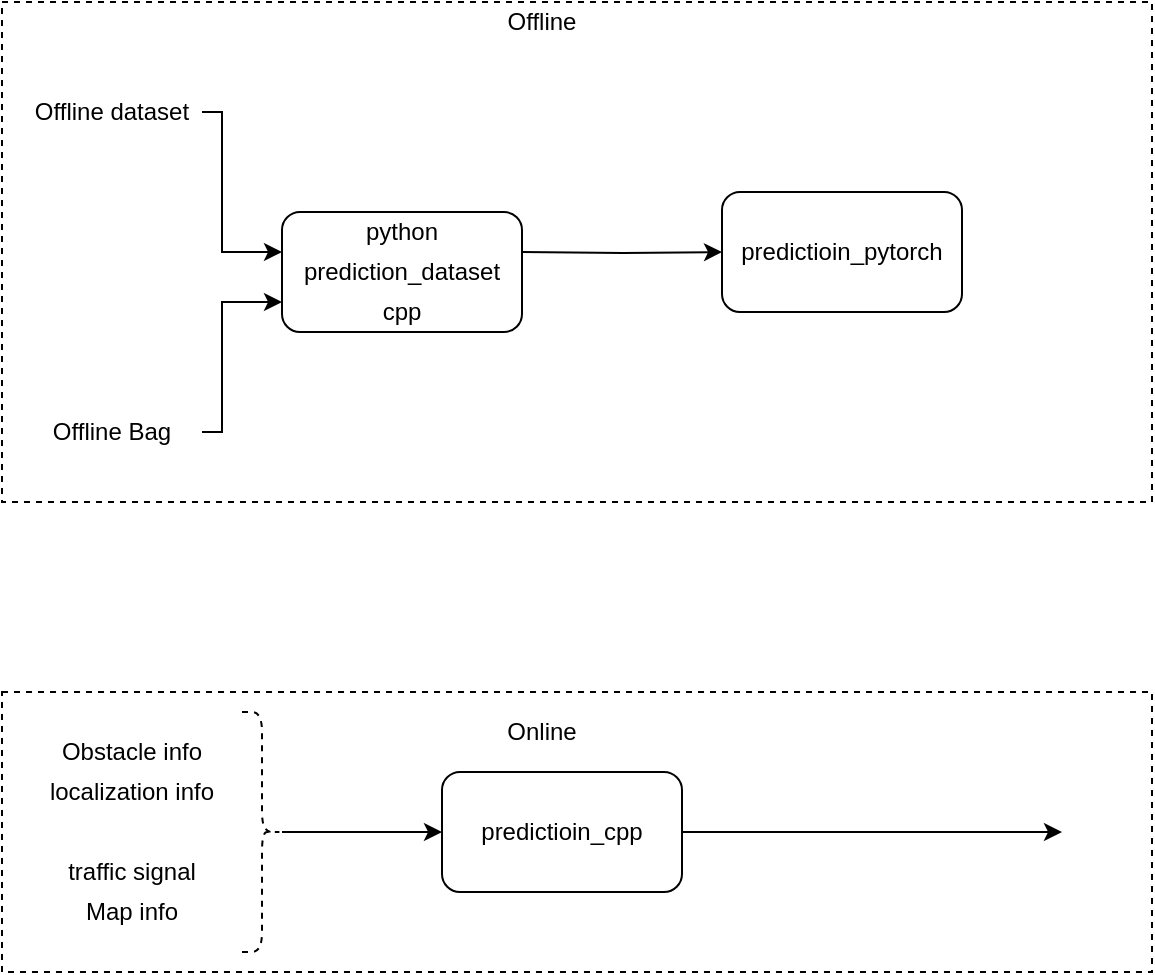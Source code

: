 <mxfile>
    <diagram id="QJxusbHOAleZ1p1Xszbk" name="overview">
        <mxGraphModel dx="1307" dy="780" grid="1" gridSize="10" guides="1" tooltips="1" connect="1" arrows="1" fold="1" page="1" pageScale="1" pageWidth="850" pageHeight="1100" math="0" shadow="0">
            <root>
                <mxCell id="0"/>
                <mxCell id="1" parent="0"/>
                <mxCell id="13" value="" style="rounded=0;whiteSpace=wrap;html=1;fillColor=none;dashed=1;" parent="1" vertex="1">
                    <mxGeometry x="138" y="480" width="575" height="140" as="geometry"/>
                </mxCell>
                <mxCell id="12" value="" style="rounded=0;whiteSpace=wrap;html=1;fillColor=none;dashed=1;" parent="1" vertex="1">
                    <mxGeometry x="138" y="135" width="575" height="250" as="geometry"/>
                </mxCell>
                <mxCell id="5" style="edgeStyle=orthogonalEdgeStyle;rounded=0;orthogonalLoop=1;jettySize=auto;html=1;entryX=0;entryY=0.5;entryDx=0;entryDy=0;" parent="1" target="3" edge="1">
                    <mxGeometry relative="1" as="geometry">
                        <mxPoint x="398" y="260" as="sourcePoint"/>
                    </mxGeometry>
                </mxCell>
                <mxCell id="2" value="prediction_dataset" style="rounded=1;whiteSpace=wrap;html=1;" parent="1" vertex="1">
                    <mxGeometry x="278" y="240" width="120" height="60" as="geometry"/>
                </mxCell>
                <mxCell id="3" value="predictioin_pytorch" style="rounded=1;whiteSpace=wrap;html=1;" parent="1" vertex="1">
                    <mxGeometry x="498" y="230" width="120" height="60" as="geometry"/>
                </mxCell>
                <mxCell id="DIIoFBFFxZVNlJfFU8Sg-28" style="edgeStyle=orthogonalEdgeStyle;rounded=0;orthogonalLoop=1;jettySize=auto;html=1;" parent="1" source="4" edge="1">
                    <mxGeometry relative="1" as="geometry">
                        <mxPoint x="668" y="550" as="targetPoint"/>
                    </mxGeometry>
                </mxCell>
                <mxCell id="4" value="predictioin_cpp" style="rounded=1;whiteSpace=wrap;html=1;" parent="1" vertex="1">
                    <mxGeometry x="358" y="520" width="120" height="60" as="geometry"/>
                </mxCell>
                <mxCell id="DIIoFBFFxZVNlJfFU8Sg-18" style="edgeStyle=orthogonalEdgeStyle;rounded=0;orthogonalLoop=1;jettySize=auto;html=1;entryX=0;entryY=0.75;entryDx=0;entryDy=0;" parent="1" source="7" target="2" edge="1">
                    <mxGeometry relative="1" as="geometry">
                        <Array as="points">
                            <mxPoint x="248" y="350"/>
                            <mxPoint x="248" y="285"/>
                        </Array>
                    </mxGeometry>
                </mxCell>
                <mxCell id="7" value="Offline Bag" style="text;html=1;strokeColor=none;fillColor=none;align=center;verticalAlign=middle;whiteSpace=wrap;rounded=0;" parent="1" vertex="1">
                    <mxGeometry x="148" y="340" width="90" height="20" as="geometry"/>
                </mxCell>
                <mxCell id="10" style="edgeStyle=orthogonalEdgeStyle;rounded=0;orthogonalLoop=1;jettySize=auto;html=1;" parent="1" source="9" edge="1">
                    <mxGeometry relative="1" as="geometry">
                        <mxPoint x="278" y="260" as="targetPoint"/>
                        <Array as="points">
                            <mxPoint x="248" y="190"/>
                            <mxPoint x="248" y="260"/>
                            <mxPoint x="278" y="260"/>
                        </Array>
                    </mxGeometry>
                </mxCell>
                <mxCell id="9" value="Offline dataset" style="text;html=1;strokeColor=none;fillColor=none;align=center;verticalAlign=middle;whiteSpace=wrap;rounded=0;" parent="1" vertex="1">
                    <mxGeometry x="148" y="180" width="90" height="20" as="geometry"/>
                </mxCell>
                <mxCell id="14" value="Offline" style="text;html=1;strokeColor=none;fillColor=none;align=center;verticalAlign=middle;whiteSpace=wrap;rounded=0;dashed=1;" parent="1" vertex="1">
                    <mxGeometry x="388" y="135" width="40" height="20" as="geometry"/>
                </mxCell>
                <mxCell id="15" value="Online" style="text;html=1;strokeColor=none;fillColor=none;align=center;verticalAlign=middle;whiteSpace=wrap;rounded=0;dashed=1;" parent="1" vertex="1">
                    <mxGeometry x="388" y="490" width="40" height="20" as="geometry"/>
                </mxCell>
                <mxCell id="16" value="python" style="text;html=1;strokeColor=none;fillColor=none;align=center;verticalAlign=middle;whiteSpace=wrap;rounded=0;dashed=1;" parent="1" vertex="1">
                    <mxGeometry x="318" y="240" width="40" height="20" as="geometry"/>
                </mxCell>
                <mxCell id="17" value="cpp" style="text;html=1;strokeColor=none;fillColor=none;align=center;verticalAlign=middle;whiteSpace=wrap;rounded=0;dashed=1;" parent="1" vertex="1">
                    <mxGeometry x="318" y="280" width="40" height="20" as="geometry"/>
                </mxCell>
                <mxCell id="DIIoFBFFxZVNlJfFU8Sg-19" value="Map info" style="text;html=1;strokeColor=none;fillColor=none;align=center;verticalAlign=middle;whiteSpace=wrap;rounded=0;" parent="1" vertex="1">
                    <mxGeometry x="158" y="580" width="90" height="20" as="geometry"/>
                </mxCell>
                <mxCell id="DIIoFBFFxZVNlJfFU8Sg-20" value="Obstacle info" style="text;html=1;strokeColor=none;fillColor=none;align=center;verticalAlign=middle;whiteSpace=wrap;rounded=0;" parent="1" vertex="1">
                    <mxGeometry x="158" y="500" width="90" height="20" as="geometry"/>
                </mxCell>
                <mxCell id="DIIoFBFFxZVNlJfFU8Sg-21" value="localization info" style="text;html=1;strokeColor=none;fillColor=none;align=center;verticalAlign=middle;whiteSpace=wrap;rounded=0;" parent="1" vertex="1">
                    <mxGeometry x="158" y="520" width="90" height="20" as="geometry"/>
                </mxCell>
                <mxCell id="DIIoFBFFxZVNlJfFU8Sg-23" style="edgeStyle=orthogonalEdgeStyle;rounded=0;orthogonalLoop=1;jettySize=auto;html=1;" parent="1" source="DIIoFBFFxZVNlJfFU8Sg-22" target="4" edge="1">
                    <mxGeometry relative="1" as="geometry"/>
                </mxCell>
                <mxCell id="DIIoFBFFxZVNlJfFU8Sg-22" value="" style="shape=curlyBracket;whiteSpace=wrap;html=1;rounded=1;flipH=1;dashed=1;fillColor=none;" parent="1" vertex="1">
                    <mxGeometry x="258" y="490" width="20" height="120" as="geometry"/>
                </mxCell>
                <mxCell id="DIIoFBFFxZVNlJfFU8Sg-29" value="traffic signal" style="text;html=1;strokeColor=none;fillColor=none;align=center;verticalAlign=middle;whiteSpace=wrap;rounded=0;" parent="1" vertex="1">
                    <mxGeometry x="158" y="560" width="90" height="20" as="geometry"/>
                </mxCell>
            </root>
        </mxGraphModel>
    </diagram>
    <diagram id="yGyVidbEcjTU5h8iMna0" name="prediction_dataset">
        <mxGraphModel dx="3343" dy="780" grid="1" gridSize="10" guides="1" tooltips="1" connect="1" arrows="1" fold="1" page="0" pageScale="1" pageWidth="850" pageHeight="1100" math="0" shadow="0">
            <root>
                <mxCell id="_g4DaSGvke30XTqqvjTM-0"/>
                <mxCell id="_g4DaSGvke30XTqqvjTM-1" parent="_g4DaSGvke30XTqqvjTM-0"/>
                <mxCell id="nF97DwH9zGk8c-TD3iw7-15" value="" style="rounded=0;whiteSpace=wrap;html=1;fillColor=none;" vertex="1" parent="_g4DaSGvke30XTqqvjTM-1">
                    <mxGeometry x="-1078.5" y="2580" width="257" height="150" as="geometry"/>
                </mxCell>
                <mxCell id="qmj0_fMUe-QXnXRRxb3Y-50" value="" style="rounded=0;whiteSpace=wrap;html=1;strokeColor=#2D7600;fontColor=#ffffff;fillColor=none;" vertex="1" parent="_g4DaSGvke30XTqqvjTM-1">
                    <mxGeometry x="-986.5" y="2610" width="90" height="60" as="geometry"/>
                </mxCell>
                <mxCell id="Gk68E103cxTyedhqfcVZ-15" value="" style="rounded=0;whiteSpace=wrap;html=1;fillColor=none;" parent="_g4DaSGvke30XTqqvjTM-1" vertex="1">
                    <mxGeometry x="-990" y="1635" width="330" height="210" as="geometry"/>
                </mxCell>
                <mxCell id="4f4ZlgQCkmpkjtm2Scpx-97" value="" style="rounded=0;whiteSpace=wrap;html=1;fillColor=none;" parent="_g4DaSGvke30XTqqvjTM-1" vertex="1">
                    <mxGeometry x="311.5" y="1455" width="257" height="150" as="geometry"/>
                </mxCell>
                <mxCell id="4f4ZlgQCkmpkjtm2Scpx-79" value="" style="rounded=0;whiteSpace=wrap;html=1;fillColor=none;" parent="_g4DaSGvke30XTqqvjTM-1" vertex="1">
                    <mxGeometry x="311.5" y="1270" width="257" height="150" as="geometry"/>
                </mxCell>
                <mxCell id="4f4ZlgQCkmpkjtm2Scpx-78" value="" style="rounded=0;whiteSpace=wrap;html=1;fillColor=none;" parent="_g4DaSGvke30XTqqvjTM-1" vertex="1">
                    <mxGeometry x="-80" y="1330" width="300" height="210" as="geometry"/>
                </mxCell>
                <mxCell id="4f4ZlgQCkmpkjtm2Scpx-8" value="" style="rounded=0;whiteSpace=wrap;html=1;fillColor=none;" parent="_g4DaSGvke30XTqqvjTM-1" vertex="1">
                    <mxGeometry x="-480" y="1500" width="330" height="210" as="geometry"/>
                </mxCell>
                <mxCell id="n0MbjQElVz4zjs2QcDwj-0" style="edgeStyle=orthogonalEdgeStyle;rounded=0;orthogonalLoop=1;jettySize=auto;html=1;exitX=1;exitY=0.5;exitDx=0;exitDy=0;" parent="_g4DaSGvke30XTqqvjTM-1" source="tZaXzsc3S-5njgaquMQ2-0" target="uAZj58KrHHXQdc1uDm-O-9" edge="1">
                    <mxGeometry relative="1" as="geometry">
                        <Array as="points">
                            <mxPoint x="950" y="729"/>
                            <mxPoint x="950" y="870"/>
                        </Array>
                    </mxGeometry>
                </mxCell>
                <mxCell id="n0MbjQElVz4zjs2QcDwj-1" style="edgeStyle=orthogonalEdgeStyle;rounded=0;orthogonalLoop=1;jettySize=auto;html=1;exitX=1;exitY=0.5;exitDx=0;exitDy=0;" parent="_g4DaSGvke30XTqqvjTM-1" source="4f4ZlgQCkmpkjtm2Scpx-76" target="wAjEDZ8VuiU0E2C-fXOC-1" edge="1">
                    <mxGeometry relative="1" as="geometry"/>
                </mxCell>
                <mxCell id="hZxpmh5jMrpCqn0ORo-v-1" style="edgeStyle=orthogonalEdgeStyle;rounded=0;orthogonalLoop=1;jettySize=auto;html=1;entryX=0;entryY=0;entryDx=0;entryDy=27.5;entryPerimeter=0;" parent="_g4DaSGvke30XTqqvjTM-1" source="uAZj58KrHHXQdc1uDm-O-9" target="uAZj58KrHHXQdc1uDm-O-1" edge="1">
                    <mxGeometry relative="1" as="geometry">
                        <mxPoint x="1660" y="1030" as="targetPoint"/>
                    </mxGeometry>
                </mxCell>
                <mxCell id="uAZj58KrHHXQdc1uDm-O-9" value="" style="rounded=1;whiteSpace=wrap;html=1;dashed=1;fillColor=none;" parent="_g4DaSGvke30XTqqvjTM-1" vertex="1">
                    <mxGeometry x="1060" y="800" width="460" height="140" as="geometry"/>
                </mxCell>
                <mxCell id="SuP6qpnvCsWETHp8EAkk-7" value="" style="rounded=1;whiteSpace=wrap;html=1;dashed=1;fillColor=none;" parent="_g4DaSGvke30XTqqvjTM-1" vertex="1">
                    <mxGeometry x="290" y="130" width="390" height="390" as="geometry"/>
                </mxCell>
                <mxCell id="Shihy_Qtj0EQHQhe5kGz-1" style="edgeStyle=orthogonalEdgeStyle;rounded=0;orthogonalLoop=1;jettySize=auto;html=1;" parent="_g4DaSGvke30XTqqvjTM-1" source="SuP6qpnvCsWETHp8EAkk-8" target="Shihy_Qtj0EQHQhe5kGz-0" edge="1">
                    <mxGeometry relative="1" as="geometry"/>
                </mxCell>
                <mxCell id="uAZj58KrHHXQdc1uDm-O-13" value="python API" style="edgeLabel;html=1;align=center;verticalAlign=middle;resizable=0;points=[];" parent="Shihy_Qtj0EQHQhe5kGz-1" vertex="1" connectable="0">
                    <mxGeometry x="-0.121" y="1" relative="1" as="geometry">
                        <mxPoint as="offset"/>
                    </mxGeometry>
                </mxCell>
                <mxCell id="SuP6qpnvCsWETHp8EAkk-8" value="dataset process&lt;br&gt;(python)" style="rounded=1;whiteSpace=wrap;html=1;fillColor=none;" parent="_g4DaSGvke30XTqqvjTM-1" vertex="1">
                    <mxGeometry x="365" y="165" width="120" height="60" as="geometry"/>
                </mxCell>
                <mxCell id="SuP6qpnvCsWETHp8EAkk-9" value="argverse" style="text;html=1;strokeColor=none;fillColor=none;align=center;verticalAlign=middle;whiteSpace=wrap;rounded=0;dashed=1;" parent="_g4DaSGvke30XTqqvjTM-1" vertex="1">
                    <mxGeometry x="180" y="160" width="40" height="20" as="geometry"/>
                </mxCell>
                <mxCell id="SuP6qpnvCsWETHp8EAkk-11" value="INTERPRET" style="text;html=1;strokeColor=none;fillColor=none;align=center;verticalAlign=middle;whiteSpace=wrap;rounded=0;dashed=1;" parent="_g4DaSGvke30XTqqvjTM-1" vertex="1">
                    <mxGeometry x="180" y="190" width="40" height="20" as="geometry"/>
                </mxCell>
                <mxCell id="SuP6qpnvCsWETHp8EAkk-12" value="waymo" style="text;html=1;strokeColor=none;fillColor=none;align=center;verticalAlign=middle;whiteSpace=wrap;rounded=0;dashed=1;" parent="_g4DaSGvke30XTqqvjTM-1" vertex="1">
                    <mxGeometry x="180" y="220" width="40" height="20" as="geometry"/>
                </mxCell>
                <mxCell id="SuP6qpnvCsWETHp8EAkk-14" style="edgeStyle=orthogonalEdgeStyle;rounded=0;orthogonalLoop=1;jettySize=auto;html=1;" parent="_g4DaSGvke30XTqqvjTM-1" source="SuP6qpnvCsWETHp8EAkk-13" target="SuP6qpnvCsWETHp8EAkk-8" edge="1">
                    <mxGeometry relative="1" as="geometry"/>
                </mxCell>
                <mxCell id="SuP6qpnvCsWETHp8EAkk-13" value="" style="shape=curlyBracket;whiteSpace=wrap;html=1;rounded=1;flipH=1;dashed=1;fillColor=none;" parent="_g4DaSGvke30XTqqvjTM-1" vertex="1">
                    <mxGeometry x="250" y="160" width="20" height="70" as="geometry"/>
                </mxCell>
                <mxCell id="O26YXfW-FaEa8M4-9zbY-1" value="Bag?&lt;br&gt;database?" style="text;html=1;strokeColor=none;fillColor=none;align=center;verticalAlign=middle;whiteSpace=wrap;rounded=0;dashed=1;" parent="_g4DaSGvke30XTqqvjTM-1" vertex="1">
                    <mxGeometry x="185" y="350" width="40" height="20" as="geometry"/>
                </mxCell>
                <mxCell id="O26YXfW-FaEa8M4-9zbY-4" style="edgeStyle=orthogonalEdgeStyle;rounded=0;orthogonalLoop=1;jettySize=auto;html=1;" parent="_g4DaSGvke30XTqqvjTM-1" source="O26YXfW-FaEa8M4-9zbY-2" target="O26YXfW-FaEa8M4-9zbY-3" edge="1">
                    <mxGeometry relative="1" as="geometry"/>
                </mxCell>
                <mxCell id="O26YXfW-FaEa8M4-9zbY-2" value="" style="shape=curlyBracket;whiteSpace=wrap;html=1;rounded=1;flipH=1;dashed=1;fillColor=none;" parent="_g4DaSGvke30XTqqvjTM-1" vertex="1">
                    <mxGeometry x="250" y="325" width="20" height="70" as="geometry"/>
                </mxCell>
                <mxCell id="Shihy_Qtj0EQHQhe5kGz-2" value="cpp API" style="edgeStyle=orthogonalEdgeStyle;rounded=0;orthogonalLoop=1;jettySize=auto;html=1;entryX=0;entryY=0;entryDx=0;entryDy=52.5;entryPerimeter=0;" parent="_g4DaSGvke30XTqqvjTM-1" source="O26YXfW-FaEa8M4-9zbY-3" target="Shihy_Qtj0EQHQhe5kGz-0" edge="1">
                    <mxGeometry relative="1" as="geometry"/>
                </mxCell>
                <mxCell id="O26YXfW-FaEa8M4-9zbY-3" value="collect data process&lt;br&gt;(cpp)" style="rounded=1;whiteSpace=wrap;html=1;fillColor=none;" parent="_g4DaSGvke30XTqqvjTM-1" vertex="1">
                    <mxGeometry x="365" y="330" width="120" height="60" as="geometry"/>
                </mxCell>
                <mxCell id="RSBEZsN3AZoCZY6jIYcl-0" style="edgeStyle=orthogonalEdgeStyle;rounded=0;orthogonalLoop=1;jettySize=auto;html=1;" parent="_g4DaSGvke30XTqqvjTM-1" source="Shihy_Qtj0EQHQhe5kGz-0" target="78DqCwq07OOEjY0Ohr4Q-0" edge="1">
                    <mxGeometry relative="1" as="geometry">
                        <mxPoint x="720" y="265" as="targetPoint"/>
                    </mxGeometry>
                </mxCell>
                <mxCell id="Shihy_Qtj0EQHQhe5kGz-0" value="sample database&lt;br&gt;(lmdb + proto)" style="shape=cylinder3;whiteSpace=wrap;html=1;boundedLbl=1;backgroundOutline=1;size=15;dashed=1;fillColor=none;" parent="_g4DaSGvke30XTqqvjTM-1" vertex="1">
                    <mxGeometry x="580" y="225" width="60" height="80" as="geometry"/>
                </mxCell>
                <mxCell id="uAZj58KrHHXQdc1uDm-O-0" value="Tools:&lt;br&gt;- dataset: slice/merge&lt;br&gt;- Plot:" style="rounded=1;whiteSpace=wrap;html=1;fillColor=none;align=left;" parent="_g4DaSGvke30XTqqvjTM-1" vertex="1">
                    <mxGeometry x="365" y="430" width="120" height="60" as="geometry"/>
                </mxCell>
                <mxCell id="qmj0_fMUe-QXnXRRxb3Y-1" style="edgeStyle=orthogonalEdgeStyle;rounded=0;orthogonalLoop=1;jettySize=auto;html=1;entryX=0;entryY=0.5;entryDx=0;entryDy=0;" edge="1" parent="_g4DaSGvke30XTqqvjTM-1" source="uAZj58KrHHXQdc1uDm-O-1" target="qmj0_fMUe-QXnXRRxb3Y-0">
                    <mxGeometry relative="1" as="geometry"/>
                </mxCell>
                <mxCell id="uAZj58KrHHXQdc1uDm-O-1" value="sample&lt;br&gt;(lmdb + proto)" style="shape=cylinder3;whiteSpace=wrap;html=1;boundedLbl=1;backgroundOutline=1;size=15;dashed=1;fillColor=none;" parent="_g4DaSGvke30XTqqvjTM-1" vertex="1">
                    <mxGeometry x="1690" y="1040" width="60" height="80" as="geometry"/>
                </mxCell>
                <mxCell id="uAZj58KrHHXQdc1uDm-O-2" value="lmdb(python)&amp;nbsp;" style="rounded=1;whiteSpace=wrap;html=1;fillColor=none;align=center;" parent="_g4DaSGvke30XTqqvjTM-1" vertex="1">
                    <mxGeometry x="1340" y="845" width="160" height="60" as="geometry"/>
                </mxCell>
                <mxCell id="uAZj58KrHHXQdc1uDm-O-3" value="proto:&lt;br&gt;&lt;div&gt;message Sample{&lt;/div&gt;&lt;div&gt;&amp;nbsp; repeated Trajectory trajectories = 1;&lt;/div&gt;&lt;div&gt;&amp;nbsp; LaneGraph lane_graph = 2;&lt;/div&gt;&lt;div&gt;&amp;nbsp; int32 attention = 3; // attention node index&lt;/div&gt;&lt;div&gt;&amp;nbsp; int32 intention = 4; // intention node index&lt;/div&gt;&lt;div&gt;}&lt;/div&gt;&lt;div&gt;&lt;br&gt;&lt;/div&gt;&lt;div&gt;message Metadata{&lt;/div&gt;&lt;div&gt;&amp;nbsp; repeated string sequence_name_list = 1;&amp;nbsp;&lt;/div&gt;&lt;div&gt;&amp;nbsp; // all the sequence database contains&lt;/div&gt;&lt;div&gt;&amp;nbsp; repeated string sample_name_list = 2;&amp;nbsp;&lt;/div&gt;&lt;div&gt;&amp;nbsp; // all the sample databse contains&lt;/div&gt;&lt;div&gt;}&lt;/div&gt;&lt;div&gt;&lt;br&gt;&lt;/div&gt;&lt;div&gt;&lt;br&gt;&lt;/div&gt;&lt;div&gt;key:value&lt;/div&gt;&lt;div&gt;- meta_data:&amp;nbsp; Metadata&amp;nbsp;&lt;br&gt;- sample_name:&amp;nbsp; Sample&lt;br&gt;&lt;/div&gt;" style="text;html=1;strokeColor=none;fillColor=none;align=left;verticalAlign=middle;whiteSpace=wrap;rounded=0;" parent="_g4DaSGvke30XTqqvjTM-1" vertex="1">
                    <mxGeometry x="1650" y="750" width="260" height="220" as="geometry"/>
                </mxCell>
                <mxCell id="uAZj58KrHHXQdc1uDm-O-8" style="edgeStyle=orthogonalEdgeStyle;rounded=0;orthogonalLoop=1;jettySize=auto;html=1;" parent="_g4DaSGvke30XTqqvjTM-1" source="uAZj58KrHHXQdc1uDm-O-7" target="uAZj58KrHHXQdc1uDm-O-2" edge="1">
                    <mxGeometry relative="1" as="geometry"/>
                </mxCell>
                <mxCell id="uAZj58KrHHXQdc1uDm-O-7" value="&lt;div style=&quot;color: rgb(212 , 212 , 212) ; background-color: rgb(30 , 30 , 30) ; font-family: &amp;#34;droid sans mono&amp;#34; , monospace , monospace , &amp;#34;droid sans fallback&amp;#34; ; font-size: 14px ; line-height: 19px&quot;&gt;&lt;span style=&quot;color: #4ec9b0&quot;&gt;SampleDatabaseLmdb&lt;/span&gt;&lt;/div&gt;- meta_data = meta_data()&amp;nbsp;&lt;br&gt;- sample = get(key)&lt;br&gt;- put(key, sample)" style="rounded=1;whiteSpace=wrap;html=1;fillColor=none;align=left;" parent="_g4DaSGvke30XTqqvjTM-1" vertex="1">
                    <mxGeometry x="1110" y="840" width="160" height="70" as="geometry"/>
                </mxCell>
                <mxCell id="uAZj58KrHHXQdc1uDm-O-11" value="Sample database: python&amp;nbsp; API" style="text;html=1;strokeColor=none;fillColor=none;align=center;verticalAlign=middle;whiteSpace=wrap;rounded=0;" parent="_g4DaSGvke30XTqqvjTM-1" vertex="1">
                    <mxGeometry x="1087.5" y="800" width="205" height="20" as="geometry"/>
                </mxCell>
                <mxCell id="tZaXzsc3S-5njgaquMQ2-0" value="&lt;div style=&quot;color: rgb(212 , 212 , 212) ; background-color: rgb(30 , 30 , 30) ; font-family: &amp;#34;droid sans mono&amp;#34; , monospace , monospace , &amp;#34;droid sans fallback&amp;#34; ; line-height: 19px&quot;&gt;&lt;span style=&quot;color: rgb(220 , 220 , 170)&quot;&gt;&lt;font style=&quot;font-size: 11px&quot;&gt;ArgoverseConverter&lt;/font&gt;&lt;/span&gt;&lt;/div&gt;" style="rounded=1;whiteSpace=wrap;html=1;fillColor=none;align=left;" parent="_g4DaSGvke30XTqqvjTM-1" vertex="1">
                    <mxGeometry x="710" y="700" width="120" height="57.5" as="geometry"/>
                </mxCell>
                <mxCell id="wAjEDZ8VuiU0E2C-fXOC-8" style="edgeStyle=orthogonalEdgeStyle;rounded=0;orthogonalLoop=1;jettySize=auto;html=1;exitX=1;exitY=0.5;exitDx=0;exitDy=0;entryX=0;entryY=0;entryDx=0;entryDy=52.5;entryPerimeter=0;" parent="_g4DaSGvke30XTqqvjTM-1" source="wAjEDZ8VuiU0E2C-fXOC-1" target="uAZj58KrHHXQdc1uDm-O-1" edge="1">
                    <mxGeometry relative="1" as="geometry"/>
                </mxCell>
                <mxCell id="wAjEDZ8VuiU0E2C-fXOC-1" value="" style="rounded=1;whiteSpace=wrap;html=1;dashed=1;fillColor=none;" parent="_g4DaSGvke30XTqqvjTM-1" vertex="1">
                    <mxGeometry x="1070" y="1180" width="460" height="140" as="geometry"/>
                </mxCell>
                <mxCell id="wAjEDZ8VuiU0E2C-fXOC-2" value="lmdb(c++)" style="rounded=1;whiteSpace=wrap;html=1;fillColor=none;align=center;" parent="_g4DaSGvke30XTqqvjTM-1" vertex="1">
                    <mxGeometry x="1350" y="1225" width="160" height="60" as="geometry"/>
                </mxCell>
                <mxCell id="wAjEDZ8VuiU0E2C-fXOC-5" style="edgeStyle=orthogonalEdgeStyle;rounded=0;orthogonalLoop=1;jettySize=auto;html=1;" parent="_g4DaSGvke30XTqqvjTM-1" source="wAjEDZ8VuiU0E2C-fXOC-6" target="wAjEDZ8VuiU0E2C-fXOC-2" edge="1">
                    <mxGeometry relative="1" as="geometry"/>
                </mxCell>
                <mxCell id="wAjEDZ8VuiU0E2C-fXOC-6" value="&lt;div style=&quot;color: rgb(212 , 212 , 212) ; background-color: rgb(30 , 30 , 30) ; font-family: &amp;#34;droid sans mono&amp;#34; , monospace , monospace , &amp;#34;droid sans fallback&amp;#34; ; font-size: 14px ; line-height: 19px&quot;&gt;&lt;span style=&quot;color: #4ec9b0&quot;&gt;SampleDatabaseLmdb&lt;/span&gt;&lt;/div&gt;- meta_data = meta_data()&amp;nbsp;&lt;br&gt;- sample = get(key)&lt;br&gt;- put(key, sample)" style="rounded=1;whiteSpace=wrap;html=1;fillColor=none;align=left;" parent="_g4DaSGvke30XTqqvjTM-1" vertex="1">
                    <mxGeometry x="1120" y="1220" width="160" height="70" as="geometry"/>
                </mxCell>
                <mxCell id="wAjEDZ8VuiU0E2C-fXOC-7" value="Sample database: C++ API" style="text;html=1;strokeColor=none;fillColor=none;align=center;verticalAlign=middle;whiteSpace=wrap;rounded=0;" parent="_g4DaSGvke30XTqqvjTM-1" vertex="1">
                    <mxGeometry x="1097.5" y="1180" width="205" height="20" as="geometry"/>
                </mxCell>
                <mxCell id="Gk68E103cxTyedhqfcVZ-2" style="edgeStyle=orthogonalEdgeStyle;rounded=0;orthogonalLoop=1;jettySize=auto;html=1;" parent="_g4DaSGvke30XTqqvjTM-1" source="wAjEDZ8VuiU0E2C-fXOC-22" target="Gk68E103cxTyedhqfcVZ-1" edge="1">
                    <mxGeometry relative="1" as="geometry"/>
                </mxCell>
                <mxCell id="wAjEDZ8VuiU0E2C-fXOC-22" value="&lt;div style=&quot;color: rgb(212 , 212 , 212) ; background-color: rgb(30 , 30 , 30) ; font-family: &amp;#34;droid sans mono&amp;#34; , monospace , monospace , &amp;#34;droid sans fallback&amp;#34; ; font-size: 14px ; line-height: 19px&quot;&gt;&lt;div style=&quot;font-family: &amp;#34;droid sans mono&amp;#34; , monospace , monospace , &amp;#34;droid sans fallback&amp;#34; ; line-height: 19px&quot;&gt;&lt;span style=&quot;color: #569cd6 ; font-weight: bold&quot;&gt;sequence_filter&lt;/span&gt;&lt;/div&gt;&lt;/div&gt;" style="rounded=1;whiteSpace=wrap;html=1;fillColor=none;align=center;" parent="_g4DaSGvke30XTqqvjTM-1" vertex="1">
                    <mxGeometry x="-390" y="1120" width="120" height="60" as="geometry"/>
                </mxCell>
                <mxCell id="wAjEDZ8VuiU0E2C-fXOC-24" style="edgeStyle=orthogonalEdgeStyle;rounded=0;orthogonalLoop=1;jettySize=auto;html=1;exitX=1;exitY=0.5;exitDx=0;exitDy=0;entryX=0;entryY=0.5;entryDx=0;entryDy=0;" parent="_g4DaSGvke30XTqqvjTM-1" source="wAjEDZ8VuiU0E2C-fXOC-23" target="wAjEDZ8VuiU0E2C-fXOC-22" edge="1">
                    <mxGeometry relative="1" as="geometry">
                        <mxPoint x="-370" y="1150" as="targetPoint"/>
                    </mxGeometry>
                </mxCell>
                <mxCell id="wAjEDZ8VuiU0E2C-fXOC-23" value="&lt;div style=&quot;color: rgb(212 , 212 , 212) ; background-color: rgb(30 , 30 , 30) ; font-family: &amp;#34;droid sans mono&amp;#34; , monospace , monospace , &amp;#34;droid sans fallback&amp;#34; ; font-size: 14px ; line-height: 19px&quot;&gt;&lt;span style=&quot;color: #569cd6 ; font-weight: bold&quot;&gt;rosbag_filter&lt;/span&gt;&lt;/div&gt;" style="rounded=1;whiteSpace=wrap;html=1;fillColor=none;align=center;" parent="_g4DaSGvke30XTqqvjTM-1" vertex="1">
                    <mxGeometry x="-1090" y="1120" width="120" height="60" as="geometry"/>
                </mxCell>
                <mxCell id="wAjEDZ8VuiU0E2C-fXOC-25" value="localization: ego state&lt;br&gt;tracking: object state&lt;br&gt;trafic_signal" style="text;html=1;strokeColor=none;fillColor=none;align=left;verticalAlign=middle;whiteSpace=wrap;rounded=0;" parent="_g4DaSGvke30XTqqvjTM-1" vertex="1">
                    <mxGeometry x="-1100" y="1200" width="170" height="80" as="geometry"/>
                </mxCell>
                <mxCell id="wAjEDZ8VuiU0E2C-fXOC-26" value="&lt;br&gt;sequence:&amp;nbsp;&lt;br&gt;- id&lt;br&gt;- SequenceData: &lt;br&gt;&amp;nbsp; - trajectories: 0 is agent, ref time line" style="text;html=1;strokeColor=none;fillColor=none;align=left;verticalAlign=middle;whiteSpace=wrap;rounded=0;" parent="_g4DaSGvke30XTqqvjTM-1" vertex="1">
                    <mxGeometry x="-360" y="1510" width="210" height="60" as="geometry"/>
                </mxCell>
                <mxCell id="4f4ZlgQCkmpkjtm2Scpx-75" style="edgeStyle=orthogonalEdgeStyle;rounded=0;orthogonalLoop=1;jettySize=auto;html=1;" parent="_g4DaSGvke30XTqqvjTM-1" source="Gk68E103cxTyedhqfcVZ-1" edge="1">
                    <mxGeometry relative="1" as="geometry">
                        <mxPoint x="700" y="1150" as="targetPoint"/>
                    </mxGeometry>
                </mxCell>
                <mxCell id="Gk68E103cxTyedhqfcVZ-1" value="&lt;div style=&quot;color: rgb(212 , 212 , 212) ; background-color: rgb(30 , 30 , 30) ; font-family: &amp;#34;droid sans mono&amp;#34; , monospace , monospace , &amp;#34;droid sans fallback&amp;#34; ; font-size: 14px ; line-height: 19px&quot;&gt;&lt;span style=&quot;color: #569cd6 ; font-weight: bold&quot;&gt;sampler&lt;/span&gt;&lt;/div&gt;" style="whiteSpace=wrap;html=1;rounded=1;fillColor=none;" parent="_g4DaSGvke30XTqqvjTM-1" vertex="1">
                    <mxGeometry x="172.5" y="1120" width="120" height="60" as="geometry"/>
                </mxCell>
                <mxCell id="Gk68E103cxTyedhqfcVZ-4" style="edgeStyle=orthogonalEdgeStyle;rounded=0;orthogonalLoop=1;jettySize=auto;html=1;exitX=0.5;exitY=1;exitDx=0;exitDy=0;" parent="_g4DaSGvke30XTqqvjTM-1" source="Gk68E103cxTyedhqfcVZ-3" target="Gk68E103cxTyedhqfcVZ-1" edge="1">
                    <mxGeometry relative="1" as="geometry"/>
                </mxCell>
                <mxCell id="Gk68E103cxTyedhqfcVZ-3" value="HD map" style="rounded=1;whiteSpace=wrap;html=1;" parent="_g4DaSGvke30XTqqvjTM-1" vertex="1">
                    <mxGeometry x="172.5" y="1020" width="120" height="60" as="geometry"/>
                </mxCell>
                <mxCell id="Gk68E103cxTyedhqfcVZ-5" value="" style="endArrow=none;dashed=1;html=1;" parent="_g4DaSGvke30XTqqvjTM-1" edge="1">
                    <mxGeometry width="50" height="50" relative="1" as="geometry">
                        <mxPoint x="-900" y="1705" as="sourcePoint"/>
                        <mxPoint x="-710" y="1705" as="targetPoint"/>
                    </mxGeometry>
                </mxCell>
                <mxCell id="Gk68E103cxTyedhqfcVZ-7" value="&lt;meta charset=&quot;utf-8&quot;&gt;&lt;span style=&quot;color: rgb(240, 240, 240); font-family: helvetica; font-size: 12px; font-style: normal; font-weight: 400; letter-spacing: normal; text-align: left; text-indent: 0px; text-transform: none; word-spacing: 0px; background-color: rgb(42, 42, 42); display: inline; float: none;&quot;&gt;&lt;span&gt;&amp;nbsp;&lt;/span&gt;timeline&lt;/span&gt;" style="text;whiteSpace=wrap;html=1;" parent="_g4DaSGvke30XTqqvjTM-1" vertex="1">
                    <mxGeometry x="-960" y="1685" width="70" height="30" as="geometry"/>
                </mxCell>
                <mxCell id="Gk68E103cxTyedhqfcVZ-8" value="&lt;font face=&quot;helvetica&quot;&gt;ego traj&lt;/font&gt;" style="text;whiteSpace=wrap;html=1;" parent="_g4DaSGvke30XTqqvjTM-1" vertex="1">
                    <mxGeometry x="-950" y="1805" width="70" height="30" as="geometry"/>
                </mxCell>
                <mxCell id="Gk68E103cxTyedhqfcVZ-10" value="" style="endArrow=none;dashed=1;html=1;" parent="_g4DaSGvke30XTqqvjTM-1" edge="1">
                    <mxGeometry width="50" height="50" relative="1" as="geometry">
                        <mxPoint x="-870" y="1819.5" as="sourcePoint"/>
                        <mxPoint x="-780" y="1819.5" as="targetPoint"/>
                    </mxGeometry>
                </mxCell>
                <mxCell id="Gk68E103cxTyedhqfcVZ-11" value="&lt;span style=&quot;color: rgb(240 , 240 , 240) ; font-family: &amp;#34;helvetica&amp;#34; ; font-size: 12px ; font-style: normal ; font-weight: 400 ; letter-spacing: normal ; text-align: left ; text-indent: 0px ; text-transform: none ; word-spacing: 0px ; background-color: rgb(42 , 42 , 42) ; display: inline ; float: none&quot;&gt;obs traj&lt;/span&gt;" style="text;whiteSpace=wrap;html=1;" parent="_g4DaSGvke30XTqqvjTM-1" vertex="1">
                    <mxGeometry x="-950" y="1775" width="90" height="30" as="geometry"/>
                </mxCell>
                <mxCell id="Gk68E103cxTyedhqfcVZ-12" value="" style="endArrow=none;dashed=1;html=1;" parent="_g4DaSGvke30XTqqvjTM-1" edge="1">
                    <mxGeometry width="50" height="50" relative="1" as="geometry">
                        <mxPoint x="-870" y="1785" as="sourcePoint"/>
                        <mxPoint x="-780" y="1785" as="targetPoint"/>
                    </mxGeometry>
                </mxCell>
                <mxCell id="Gk68E103cxTyedhqfcVZ-13" value="" style="endArrow=none;dashed=1;html=1;" parent="_g4DaSGvke30XTqqvjTM-1" edge="1">
                    <mxGeometry width="50" height="50" relative="1" as="geometry">
                        <mxPoint x="-860" y="1795" as="sourcePoint"/>
                        <mxPoint x="-770" y="1795" as="targetPoint"/>
                    </mxGeometry>
                </mxCell>
                <mxCell id="Gk68E103cxTyedhqfcVZ-14" value="" style="endArrow=none;dashed=1;html=1;" parent="_g4DaSGvke30XTqqvjTM-1" edge="1">
                    <mxGeometry width="50" height="50" relative="1" as="geometry">
                        <mxPoint x="-880" y="1805" as="sourcePoint"/>
                        <mxPoint x="-790" y="1805" as="targetPoint"/>
                    </mxGeometry>
                </mxCell>
                <mxCell id="Gk68E103cxTyedhqfcVZ-16" value="scene" style="text;html=1;strokeColor=none;fillColor=none;align=center;verticalAlign=middle;whiteSpace=wrap;rounded=0;" parent="_g4DaSGvke30XTqqvjTM-1" vertex="1">
                    <mxGeometry x="-990" y="1645" width="40" height="20" as="geometry"/>
                </mxCell>
                <mxCell id="4f4ZlgQCkmpkjtm2Scpx-1" value="&lt;font face=&quot;helvetica&quot;&gt;id&lt;/font&gt;" style="text;whiteSpace=wrap;html=1;" parent="_g4DaSGvke30XTqqvjTM-1" vertex="1">
                    <mxGeometry x="-460" y="1550" width="70" height="30" as="geometry"/>
                </mxCell>
                <mxCell id="4f4ZlgQCkmpkjtm2Scpx-2" value="&lt;font face=&quot;helvetica&quot;&gt;agent traj&lt;/font&gt;" style="text;whiteSpace=wrap;html=1;" parent="_g4DaSGvke30XTqqvjTM-1" vertex="1">
                    <mxGeometry x="-440" y="1605" width="70" height="30" as="geometry"/>
                </mxCell>
                <mxCell id="4f4ZlgQCkmpkjtm2Scpx-3" value="" style="endArrow=none;dashed=1;html=1;fillColor=#ffe6cc;strokeColor=#d79b00;" parent="_g4DaSGvke30XTqqvjTM-1" edge="1">
                    <mxGeometry width="50" height="50" relative="1" as="geometry">
                        <mxPoint x="-370" y="1620" as="sourcePoint"/>
                        <mxPoint x="-280" y="1620" as="targetPoint"/>
                    </mxGeometry>
                </mxCell>
                <mxCell id="4f4ZlgQCkmpkjtm2Scpx-4" value="&lt;span style=&quot;color: rgb(240 , 240 , 240) ; font-family: &amp;#34;helvetica&amp;#34; ; font-size: 12px ; font-style: normal ; font-weight: 400 ; letter-spacing: normal ; text-align: left ; text-indent: 0px ; text-transform: none ; word-spacing: 0px ; background-color: rgb(42 , 42 , 42) ; display: inline ; float: none&quot;&gt;obs trraj&lt;/span&gt;" style="text;whiteSpace=wrap;html=1;" parent="_g4DaSGvke30XTqqvjTM-1" vertex="1">
                    <mxGeometry x="-440" y="1640" width="50" height="30" as="geometry"/>
                </mxCell>
                <mxCell id="4f4ZlgQCkmpkjtm2Scpx-5" value="" style="endArrow=none;dashed=1;html=1;" parent="_g4DaSGvke30XTqqvjTM-1" edge="1">
                    <mxGeometry width="50" height="50" relative="1" as="geometry">
                        <mxPoint x="-360" y="1635" as="sourcePoint"/>
                        <mxPoint x="-270" y="1635" as="targetPoint"/>
                    </mxGeometry>
                </mxCell>
                <mxCell id="4f4ZlgQCkmpkjtm2Scpx-6" value="" style="endArrow=none;dashed=1;html=1;" parent="_g4DaSGvke30XTqqvjTM-1" edge="1">
                    <mxGeometry width="50" height="50" relative="1" as="geometry">
                        <mxPoint x="-350" y="1649" as="sourcePoint"/>
                        <mxPoint x="-260" y="1649" as="targetPoint"/>
                    </mxGeometry>
                </mxCell>
                <mxCell id="4f4ZlgQCkmpkjtm2Scpx-7" value="" style="endArrow=none;dashed=1;html=1;" parent="_g4DaSGvke30XTqqvjTM-1" edge="1">
                    <mxGeometry width="50" height="50" relative="1" as="geometry">
                        <mxPoint x="-360" y="1660" as="sourcePoint"/>
                        <mxPoint x="-270" y="1660" as="targetPoint"/>
                    </mxGeometry>
                </mxCell>
                <mxCell id="4f4ZlgQCkmpkjtm2Scpx-9" value="&lt;span style=&quot;text-align: left&quot;&gt;sequence&lt;/span&gt;" style="text;html=1;strokeColor=none;fillColor=none;align=center;verticalAlign=middle;whiteSpace=wrap;rounded=0;" parent="_g4DaSGvke30XTqqvjTM-1" vertex="1">
                    <mxGeometry x="-460" y="1510" width="40" height="20" as="geometry"/>
                </mxCell>
                <mxCell id="4f4ZlgQCkmpkjtm2Scpx-10" value="" style="shape=curlyBracket;whiteSpace=wrap;html=1;rounded=1;fillColor=none;" parent="_g4DaSGvke30XTqqvjTM-1" vertex="1">
                    <mxGeometry x="-960" y="1785" width="10" height="40" as="geometry"/>
                </mxCell>
                <mxCell id="4f4ZlgQCkmpkjtm2Scpx-11" value="&lt;font face=&quot;helvetica&quot;&gt;ego states&lt;/font&gt;" style="text;whiteSpace=wrap;html=1;" parent="_g4DaSGvke30XTqqvjTM-1" vertex="1">
                    <mxGeometry x="-970" y="1715" width="70" height="30" as="geometry"/>
                </mxCell>
                <mxCell id="4f4ZlgQCkmpkjtm2Scpx-12" value="" style="endArrow=none;dashed=1;html=1;" parent="_g4DaSGvke30XTqqvjTM-1" edge="1">
                    <mxGeometry width="50" height="50" relative="1" as="geometry">
                        <mxPoint x="-900" y="1729.5" as="sourcePoint"/>
                        <mxPoint x="-810" y="1729.5" as="targetPoint"/>
                    </mxGeometry>
                </mxCell>
                <mxCell id="4f4ZlgQCkmpkjtm2Scpx-15" value="trajectories" style="text;html=1;strokeColor=none;fillColor=none;align=center;verticalAlign=middle;whiteSpace=wrap;rounded=0;" parent="_g4DaSGvke30XTqqvjTM-1" vertex="1">
                    <mxGeometry x="-970" y="1755" width="40" height="20" as="geometry"/>
                </mxCell>
                <mxCell id="4f4ZlgQCkmpkjtm2Scpx-16" value="offset ref to timeline" style="text;html=1;strokeColor=none;fillColor=none;align=center;verticalAlign=middle;whiteSpace=wrap;rounded=0;" parent="_g4DaSGvke30XTqqvjTM-1" vertex="1">
                    <mxGeometry x="-750" y="1775" width="40" height="20" as="geometry"/>
                </mxCell>
                <mxCell id="4f4ZlgQCkmpkjtm2Scpx-17" value="&lt;h1&gt;Time Line&lt;/h1&gt;&lt;div style=&quot;line-height: 19px&quot;&gt;&lt;div style=&quot;color: rgb(212 , 212 , 212) ; font-family: &amp;#34;droid sans mono&amp;#34; , monospace , monospace , &amp;#34;droid sans fallback&amp;#34; ; font-size: 14px ; background-color: rgb(30 , 30 , 30)&quot;&gt;&lt;span style=&quot;color: #ce9178&quot;&gt;        Map: &lt;/span&gt;&lt;/div&gt;&lt;div style=&quot;color: rgb(212 , 212 , 212) ; font-family: &amp;#34;droid sans mono&amp;#34; , monospace , monospace , &amp;#34;droid sans fallback&amp;#34; ; font-size: 14px ; background-color: rgb(30 , 30 , 30)&quot;&gt;&lt;span style=&quot;color: #ce9178&quot;&gt;            - coordinate: HDmap &lt;/span&gt;&lt;/div&gt;&lt;div style=&quot;color: rgb(212 , 212 , 212) ; font-family: &amp;#34;droid sans mono&amp;#34; , monospace , monospace , &amp;#34;droid sans fallback&amp;#34; ; font-size: 14px ; background-color: rgb(30 , 30 , 30)&quot;&gt;&lt;span style=&quot;color: #ce9178&quot;&gt;            - timeline: universal time&lt;/span&gt;&lt;/div&gt;&lt;div style=&quot;color: rgb(212 , 212 , 212) ; font-family: &amp;#34;droid sans mono&amp;#34; , monospace , monospace , &amp;#34;droid sans fallback&amp;#34; ; font-size: 14px ; background-color: rgb(30 , 30 , 30)&quot;&gt;&lt;span style=&quot;color: #ce9178&quot;&gt;Scene:&lt;/span&gt;&lt;/div&gt;&lt;div style=&quot;color: rgb(212 , 212 , 212) ; font-family: &amp;#34;droid sans mono&amp;#34; , monospace , monospace , &amp;#34;droid sans fallback&amp;#34; ; font-size: 14px ; background-color: rgb(30 , 30 , 30)&quot;&gt;&lt;div&gt;&lt;span style=&quot;color: rgb(206 , 145 , 120)&quot;&gt;- coordinate: HDmap&lt;/span&gt;&lt;/div&gt;&lt;div&gt;&lt;span style=&quot;color: rgb(206 , 145 , 120)&quot;&gt;- timeline: bag time&lt;/span&gt;&lt;/div&gt;&lt;div&gt;&lt;span style=&quot;color: rgb(206 , 145 , 120)&quot;&gt;Sequence:&lt;/span&gt;&lt;/div&gt;&lt;/div&gt;&lt;div style=&quot;color: rgb(212 , 212 , 212) ; font-family: &amp;#34;droid sans mono&amp;#34; , monospace , monospace , &amp;#34;droid sans fallback&amp;#34; ; font-size: 14px ; background-color: rgb(30 , 30 , 30)&quot;&gt;&lt;span style=&quot;color: #ce9178&quot;&gt;            - coordinate: HDmap&lt;/span&gt;&lt;/div&gt;&lt;div style=&quot;color: rgb(212 , 212 , 212) ; font-family: &amp;#34;droid sans mono&amp;#34; , monospace , monospace , &amp;#34;droid sans fallback&amp;#34; ; font-size: 14px ; background-color: rgb(30 , 30 , 30)&quot;&gt;&lt;span style=&quot;color: #ce9178&quot;&gt;            - timeline: agent timeline&lt;/span&gt;&lt;/div&gt;&lt;div style=&quot;color: rgb(212 , 212 , 212) ; font-family: &amp;#34;droid sans mono&amp;#34; , monospace , monospace , &amp;#34;droid sans fallback&amp;#34; ; font-size: 14px ; background-color: rgb(30 , 30 , 30)&quot;&gt;&lt;span style=&quot;color: #ce9178&quot;&gt;Sample:&lt;/span&gt;&lt;/div&gt;&lt;div style=&quot;font-family: &amp;#34;droid sans mono&amp;#34; , monospace , monospace , &amp;#34;droid sans fallback&amp;#34; ; font-size: 14px ; background-color: rgb(30 , 30 , 30)&quot;&gt;&lt;div style=&quot;color: rgb(212 , 212 , 212)&quot;&gt;&lt;span style=&quot;color: rgb(206 , 145 , 120)&quot;&gt;- coordinate: HDmap&lt;/span&gt;&lt;/div&gt;&lt;div style=&quot;color: rgb(212 , 212 , 212)&quot;&gt;&lt;span style=&quot;color: rgb(206 , 145 , 120)&quot;&gt;- timeline: agent timeline (&lt;/span&gt;&lt;span style=&quot;font-family: &amp;#34;droid sans mono&amp;#34; , monospace , monospace , &amp;#34;droid sans fallback&amp;#34; ; color: rgb(156 , 220 , 254)&quot;&gt;observation_horizon&lt;/span&gt;&lt;span style=&quot;font-family: &amp;#34;droid sans mono&amp;#34; , monospace , monospace , &amp;#34;droid sans fallback&amp;#34;&quot;&gt; + &lt;/span&gt;&lt;span style=&quot;font-family: &amp;#34;droid sans mono&amp;#34; , monospace , monospace , &amp;#34;droid sans fallback&amp;#34; ; color: rgb(156 , 220 , 254)&quot;&gt;prediction_horizon&lt;/span&gt;&lt;span style=&quot;color: rgb(206 , 145 , 120)&quot;&gt;)&lt;/span&gt;&lt;/div&gt;&lt;/div&gt;&lt;div style=&quot;color: rgb(212 , 212 , 212) ; font-family: &amp;#34;droid sans mono&amp;#34; , monospace , monospace , &amp;#34;droid sans fallback&amp;#34; ; font-size: 14px ; background-color: rgb(30 , 30 , 30)&quot;&gt;&lt;span style=&quot;color: rgb(206 , 145 , 120)&quot;&gt;&amp;nbsp;(start from agent begin point), e.g. [3, 18, 48) history traj 3-18, predict traj 18-48)&lt;/span&gt;&lt;/div&gt;&lt;/div&gt;" style="text;html=1;strokeColor=none;fillColor=none;spacing=5;spacingTop=-20;whiteSpace=wrap;overflow=hidden;rounded=0;align=left;" parent="_g4DaSGvke30XTqqvjTM-1" vertex="1">
                    <mxGeometry x="-2040" y="690" width="610" height="440" as="geometry"/>
                </mxCell>
                <mxCell id="4f4ZlgQCkmpkjtm2Scpx-20" value="" style="shape=curlyBracket;whiteSpace=wrap;html=1;rounded=1;fillColor=none;size=0.5;" parent="_g4DaSGvke30XTqqvjTM-1" vertex="1">
                    <mxGeometry x="-455" y="1615" width="10" height="50" as="geometry"/>
                </mxCell>
                <mxCell id="4f4ZlgQCkmpkjtm2Scpx-21" value="&lt;meta charset=&quot;utf-8&quot;&gt;&lt;span style=&quot;color: rgb(240, 240, 240); font-family: helvetica; font-size: 12px; font-style: normal; font-weight: 400; letter-spacing: normal; text-align: left; text-indent: 0px; text-transform: none; word-spacing: 0px; background-color: rgb(42, 42, 42); display: inline; float: none;&quot;&gt;trajectories&lt;/span&gt;" style="text;whiteSpace=wrap;html=1;" parent="_g4DaSGvke30XTqqvjTM-1" vertex="1">
                    <mxGeometry x="-460" y="1580" width="80" height="30" as="geometry"/>
                </mxCell>
                <mxCell id="4f4ZlgQCkmpkjtm2Scpx-23" value="time line offset ref to agent" style="text;html=1;strokeColor=none;fillColor=none;align=center;verticalAlign=middle;whiteSpace=wrap;rounded=0;" parent="_g4DaSGvke30XTqqvjTM-1" vertex="1">
                    <mxGeometry x="-220" y="1630" width="70" height="20" as="geometry"/>
                </mxCell>
                <mxCell id="4f4ZlgQCkmpkjtm2Scpx-24" value="" style="rounded=0;whiteSpace=wrap;html=1;fillColor=none;" parent="_g4DaSGvke30XTqqvjTM-1" vertex="1">
                    <mxGeometry x="-480" y="1740" width="330" height="210" as="geometry"/>
                </mxCell>
                <mxCell id="4f4ZlgQCkmpkjtm2Scpx-25" value="&lt;br&gt;sequence:&amp;nbsp;&lt;br&gt;- id&lt;br&gt;- SequenceData: &lt;br&gt;&amp;nbsp; - trajectories: 0 is agent, ref time line" style="text;html=1;strokeColor=none;fillColor=none;align=left;verticalAlign=middle;whiteSpace=wrap;rounded=0;" parent="_g4DaSGvke30XTqqvjTM-1" vertex="1">
                    <mxGeometry x="-470" y="1750" width="210" height="60" as="geometry"/>
                </mxCell>
                <mxCell id="4f4ZlgQCkmpkjtm2Scpx-27" value="&lt;font face=&quot;helvetica&quot;&gt;agent traj&lt;/font&gt;" style="text;whiteSpace=wrap;html=1;" parent="_g4DaSGvke30XTqqvjTM-1" vertex="1">
                    <mxGeometry x="-440" y="1845" width="70" height="30" as="geometry"/>
                </mxCell>
                <mxCell id="4f4ZlgQCkmpkjtm2Scpx-28" value="" style="endArrow=none;dashed=1;html=1;fillColor=#ffe6cc;strokeColor=#d79b00;" parent="_g4DaSGvke30XTqqvjTM-1" edge="1">
                    <mxGeometry width="50" height="50" relative="1" as="geometry">
                        <mxPoint x="-370" y="1860" as="sourcePoint"/>
                        <mxPoint x="-280" y="1860" as="targetPoint"/>
                    </mxGeometry>
                </mxCell>
                <mxCell id="4f4ZlgQCkmpkjtm2Scpx-29" value="&lt;span style=&quot;color: rgb(240 , 240 , 240) ; font-family: &amp;#34;helvetica&amp;#34; ; font-size: 12px ; font-style: normal ; font-weight: 400 ; letter-spacing: normal ; text-align: left ; text-indent: 0px ; text-transform: none ; word-spacing: 0px ; background-color: rgb(42 , 42 , 42) ; display: inline ; float: none&quot;&gt;obs trraj&lt;/span&gt;" style="text;whiteSpace=wrap;html=1;" parent="_g4DaSGvke30XTqqvjTM-1" vertex="1">
                    <mxGeometry x="-440" y="1880" width="50" height="30" as="geometry"/>
                </mxCell>
                <mxCell id="4f4ZlgQCkmpkjtm2Scpx-30" value="" style="endArrow=none;dashed=1;html=1;" parent="_g4DaSGvke30XTqqvjTM-1" edge="1">
                    <mxGeometry width="50" height="50" relative="1" as="geometry">
                        <mxPoint x="-360" y="1875" as="sourcePoint"/>
                        <mxPoint x="-270" y="1875" as="targetPoint"/>
                    </mxGeometry>
                </mxCell>
                <mxCell id="4f4ZlgQCkmpkjtm2Scpx-31" value="" style="endArrow=none;dashed=1;html=1;" parent="_g4DaSGvke30XTqqvjTM-1" edge="1">
                    <mxGeometry width="50" height="50" relative="1" as="geometry">
                        <mxPoint x="-350" y="1889" as="sourcePoint"/>
                        <mxPoint x="-260" y="1889" as="targetPoint"/>
                    </mxGeometry>
                </mxCell>
                <mxCell id="4f4ZlgQCkmpkjtm2Scpx-32" value="" style="endArrow=none;dashed=1;html=1;" parent="_g4DaSGvke30XTqqvjTM-1" edge="1">
                    <mxGeometry width="50" height="50" relative="1" as="geometry">
                        <mxPoint x="-360" y="1900" as="sourcePoint"/>
                        <mxPoint x="-270" y="1900" as="targetPoint"/>
                    </mxGeometry>
                </mxCell>
                <mxCell id="4f4ZlgQCkmpkjtm2Scpx-34" value="" style="shape=curlyBracket;whiteSpace=wrap;html=1;rounded=1;fillColor=none;size=0.5;" parent="_g4DaSGvke30XTqqvjTM-1" vertex="1">
                    <mxGeometry x="-455" y="1855" width="10" height="50" as="geometry"/>
                </mxCell>
                <mxCell id="4f4ZlgQCkmpkjtm2Scpx-35" value="&lt;meta charset=&quot;utf-8&quot;&gt;&lt;span style=&quot;color: rgb(240, 240, 240); font-family: helvetica; font-size: 12px; font-style: normal; font-weight: 400; letter-spacing: normal; text-align: left; text-indent: 0px; text-transform: none; word-spacing: 0px; background-color: rgb(42, 42, 42); display: inline; float: none;&quot;&gt;trajectories&lt;/span&gt;" style="text;whiteSpace=wrap;html=1;" parent="_g4DaSGvke30XTqqvjTM-1" vertex="1">
                    <mxGeometry x="-460" y="1820" width="80" height="30" as="geometry"/>
                </mxCell>
                <mxCell id="4f4ZlgQCkmpkjtm2Scpx-37" value="" style="shape=curlyBracket;whiteSpace=wrap;html=1;rounded=1;fillColor=none;" parent="_g4DaSGvke30XTqqvjTM-1" vertex="1">
                    <mxGeometry x="-530" y="1515" width="20" height="485" as="geometry"/>
                </mxCell>
                <mxCell id="4f4ZlgQCkmpkjtm2Scpx-38" value="..." style="text;html=1;strokeColor=none;fillColor=none;align=center;verticalAlign=middle;whiteSpace=wrap;rounded=0;" parent="_g4DaSGvke30XTqqvjTM-1" vertex="1">
                    <mxGeometry x="-350" y="1990" width="40" height="20" as="geometry"/>
                </mxCell>
                <mxCell id="4f4ZlgQCkmpkjtm2Scpx-39" value="&lt;font face=&quot;helvetica&quot;&gt;agent traj&lt;/font&gt;" style="text;whiteSpace=wrap;html=1;" parent="_g4DaSGvke30XTqqvjTM-1" vertex="1">
                    <mxGeometry x="-45" y="1435" width="70" height="30" as="geometry"/>
                </mxCell>
                <mxCell id="4f4ZlgQCkmpkjtm2Scpx-40" value="" style="endArrow=none;dashed=1;html=1;" parent="_g4DaSGvke30XTqqvjTM-1" edge="1">
                    <mxGeometry width="50" height="50" relative="1" as="geometry">
                        <mxPoint x="25" y="1450" as="sourcePoint"/>
                        <mxPoint x="115" y="1450" as="targetPoint"/>
                    </mxGeometry>
                </mxCell>
                <mxCell id="4f4ZlgQCkmpkjtm2Scpx-41" value="&lt;span style=&quot;color: rgb(240 , 240 , 240) ; font-family: &amp;#34;helvetica&amp;#34; ; font-size: 12px ; font-style: normal ; font-weight: 400 ; letter-spacing: normal ; text-align: left ; text-indent: 0px ; text-transform: none ; word-spacing: 0px ; background-color: rgb(42 , 42 , 42) ; display: inline ; float: none&quot;&gt;obs trraj&lt;/span&gt;" style="text;whiteSpace=wrap;html=1;" parent="_g4DaSGvke30XTqqvjTM-1" vertex="1">
                    <mxGeometry x="-45" y="1470" width="50" height="30" as="geometry"/>
                </mxCell>
                <mxCell id="4f4ZlgQCkmpkjtm2Scpx-42" value="" style="endArrow=none;dashed=1;html=1;" parent="_g4DaSGvke30XTqqvjTM-1" edge="1">
                    <mxGeometry width="50" height="50" relative="1" as="geometry">
                        <mxPoint x="35" y="1465" as="sourcePoint"/>
                        <mxPoint x="125" y="1465" as="targetPoint"/>
                    </mxGeometry>
                </mxCell>
                <mxCell id="4f4ZlgQCkmpkjtm2Scpx-43" value="" style="endArrow=none;dashed=1;html=1;" parent="_g4DaSGvke30XTqqvjTM-1" edge="1">
                    <mxGeometry width="50" height="50" relative="1" as="geometry">
                        <mxPoint x="45" y="1479" as="sourcePoint"/>
                        <mxPoint x="135" y="1479" as="targetPoint"/>
                    </mxGeometry>
                </mxCell>
                <mxCell id="4f4ZlgQCkmpkjtm2Scpx-44" value="" style="endArrow=none;dashed=1;html=1;" parent="_g4DaSGvke30XTqqvjTM-1" edge="1">
                    <mxGeometry width="50" height="50" relative="1" as="geometry">
                        <mxPoint x="35" y="1490" as="sourcePoint"/>
                        <mxPoint x="125" y="1490" as="targetPoint"/>
                    </mxGeometry>
                </mxCell>
                <mxCell id="4f4ZlgQCkmpkjtm2Scpx-45" value="" style="shape=curlyBracket;whiteSpace=wrap;html=1;rounded=1;fillColor=none;size=0.5;" parent="_g4DaSGvke30XTqqvjTM-1" vertex="1">
                    <mxGeometry x="-60" y="1445" width="10" height="50" as="geometry"/>
                </mxCell>
                <mxCell id="4f4ZlgQCkmpkjtm2Scpx-47" value="" style="rounded=0;whiteSpace=wrap;html=1;strokeColor=#2D7600;fontColor=#ffffff;fillColor=none;" parent="_g4DaSGvke30XTqqvjTM-1" vertex="1">
                    <mxGeometry x="25" y="1440" width="50" height="60" as="geometry"/>
                </mxCell>
                <mxCell id="4f4ZlgQCkmpkjtm2Scpx-49" value="" style="rounded=0;whiteSpace=wrap;html=1;strokeColor=#006EAF;fontColor=#ffffff;fillColor=none;" parent="_g4DaSGvke30XTqqvjTM-1" vertex="1">
                    <mxGeometry x="52.5" y="1440" width="50" height="60" as="geometry"/>
                </mxCell>
                <mxCell id="4f4ZlgQCkmpkjtm2Scpx-50" value="sample from sequence&lt;br&gt;[Time sample]" style="text;html=1;strokeColor=none;fillColor=none;align=center;verticalAlign=middle;whiteSpace=wrap;rounded=0;" parent="_g4DaSGvke30XTqqvjTM-1" vertex="1">
                    <mxGeometry x="-28.5" y="1295" width="137" height="20" as="geometry"/>
                </mxCell>
                <mxCell id="4f4ZlgQCkmpkjtm2Scpx-51" value="" style="shape=curlyBracket;whiteSpace=wrap;html=1;rounded=1;fillColor=none;rotation=90;size=0.5;" parent="_g4DaSGvke30XTqqvjTM-1" vertex="1">
                    <mxGeometry x="40" y="1405" width="20" height="50" as="geometry"/>
                </mxCell>
                <mxCell id="4f4ZlgQCkmpkjtm2Scpx-55" value="" style="shape=flexArrow;endArrow=classic;html=1;" parent="_g4DaSGvke30XTqqvjTM-1" edge="1">
                    <mxGeometry width="50" height="50" relative="1" as="geometry">
                        <mxPoint x="240" y="1434.17" as="sourcePoint"/>
                        <mxPoint x="280" y="1434.17" as="targetPoint"/>
                    </mxGeometry>
                </mxCell>
                <mxCell id="4f4ZlgQCkmpkjtm2Scpx-56" value="&lt;font face=&quot;helvetica&quot;&gt;agent traj&lt;/font&gt;" style="text;whiteSpace=wrap;html=1;" parent="_g4DaSGvke30XTqqvjTM-1" vertex="1">
                    <mxGeometry x="340" y="1310" width="70" height="30" as="geometry"/>
                </mxCell>
                <mxCell id="4f4ZlgQCkmpkjtm2Scpx-57" value="" style="endArrow=none;dashed=1;html=1;" parent="_g4DaSGvke30XTqqvjTM-1" edge="1">
                    <mxGeometry width="50" height="50" relative="1" as="geometry">
                        <mxPoint x="395" y="1325" as="sourcePoint"/>
                        <mxPoint x="460" y="1325" as="targetPoint"/>
                    </mxGeometry>
                </mxCell>
                <mxCell id="4f4ZlgQCkmpkjtm2Scpx-59" value="&lt;meta charset=&quot;utf-8&quot;&gt;&lt;span style=&quot;color: rgb(240, 240, 240); font-family: helvetica; font-size: 12px; font-style: normal; font-weight: 400; letter-spacing: normal; text-align: center; text-indent: 0px; text-transform: none; word-spacing: 0px; background-color: rgb(42, 42, 42); display: inline; float: none;&quot;&gt;obser+predict&lt;/span&gt;" style="text;whiteSpace=wrap;html=1;" parent="_g4DaSGvke30XTqqvjTM-1" vertex="1">
                    <mxGeometry x="25" y="1405" width="100" height="30" as="geometry"/>
                </mxCell>
                <mxCell id="4f4ZlgQCkmpkjtm2Scpx-60" value="&lt;meta charset=&quot;utf-8&quot;&gt;interval=5&lt;br&gt;&lt;br&gt;&lt;pre style=&quot;line-height: 0px&quot;&gt;&lt;br style=&quot;color: rgb(240, 240, 240); font-family: monospace; font-size: 12px; font-style: normal; font-weight: 400; letter-spacing: normal; text-align: center; text-indent: 0px; text-transform: none; word-spacing: 0px; background-color: rgb(42, 42, 42);&quot;&gt;&lt;/pre&gt;" style="text;whiteSpace=wrap;html=1;" parent="_g4DaSGvke30XTqqvjTM-1" vertex="1">
                    <mxGeometry x="22.5" y="1520" width="80" height="30" as="geometry"/>
                </mxCell>
                <mxCell id="4f4ZlgQCkmpkjtm2Scpx-61" value="" style="shape=curlyBracket;whiteSpace=wrap;html=1;rounded=1;flipH=1;fillColor=none;rotation=89;size=0.5;" parent="_g4DaSGvke30XTqqvjTM-1" vertex="1">
                    <mxGeometry x="27.5" y="1495.09" width="20" height="30" as="geometry"/>
                </mxCell>
                <mxCell id="4f4ZlgQCkmpkjtm2Scpx-62" value="&lt;span style=&quot;color: rgb(240 , 240 , 240) ; font-family: &amp;#34;helvetica&amp;#34; ; font-size: 12px ; font-style: normal ; font-weight: 400 ; letter-spacing: normal ; text-align: center ; text-indent: 0px ; text-transform: none ; word-spacing: 0px ; background-color: rgb(42 , 42 , 42) ; display: inline ; float: none&quot;&gt;obser&lt;/span&gt;" style="text;whiteSpace=wrap;html=1;" parent="_g4DaSGvke30XTqqvjTM-1" vertex="1">
                    <mxGeometry x="390" y="1270" width="40" height="30" as="geometry"/>
                </mxCell>
                <mxCell id="4f4ZlgQCkmpkjtm2Scpx-63" value="" style="shape=curlyBracket;whiteSpace=wrap;html=1;rounded=1;flipH=1;fillColor=none;rotation=-90;size=0.5;" parent="_g4DaSGvke30XTqqvjTM-1" vertex="1">
                    <mxGeometry x="400" y="1290" width="20" height="30" as="geometry"/>
                </mxCell>
                <mxCell id="4f4ZlgQCkmpkjtm2Scpx-64" value="&lt;meta charset=&quot;utf-8&quot;&gt;&lt;span style=&quot;color: rgb(240, 240, 240); font-family: helvetica; font-size: 12px; font-style: normal; font-weight: 400; letter-spacing: normal; text-align: center; text-indent: 0px; text-transform: none; word-spacing: 0px; background-color: rgb(42, 42, 42); display: inline; float: none;&quot;&gt;predict&lt;/span&gt;" style="text;whiteSpace=wrap;html=1;" parent="_g4DaSGvke30XTqqvjTM-1" vertex="1">
                    <mxGeometry x="432.5" y="1270" width="47.5" height="30" as="geometry"/>
                </mxCell>
                <mxCell id="4f4ZlgQCkmpkjtm2Scpx-65" value="" style="shape=curlyBracket;whiteSpace=wrap;html=1;rounded=1;flipH=1;fillColor=none;rotation=-90;size=0.5;" parent="_g4DaSGvke30XTqqvjTM-1" vertex="1">
                    <mxGeometry x="432.5" y="1292.5" width="20" height="25" as="geometry"/>
                </mxCell>
                <mxCell id="4f4ZlgQCkmpkjtm2Scpx-66" value="" style="endArrow=none;dashed=1;html=1;" parent="_g4DaSGvke30XTqqvjTM-1" edge="1">
                    <mxGeometry width="50" height="50" relative="1" as="geometry">
                        <mxPoint x="395" y="1340" as="sourcePoint"/>
                        <mxPoint x="430" y="1340" as="targetPoint"/>
                    </mxGeometry>
                </mxCell>
                <mxCell id="4f4ZlgQCkmpkjtm2Scpx-67" value="" style="endArrow=none;dashed=1;html=1;" parent="_g4DaSGvke30XTqqvjTM-1" edge="1">
                    <mxGeometry width="50" height="50" relative="1" as="geometry">
                        <mxPoint x="397" y="1350" as="sourcePoint"/>
                        <mxPoint x="432" y="1350" as="targetPoint"/>
                    </mxGeometry>
                </mxCell>
                <mxCell id="4f4ZlgQCkmpkjtm2Scpx-68" value="" style="endArrow=none;dashed=1;html=1;" parent="_g4DaSGvke30XTqqvjTM-1" edge="1">
                    <mxGeometry width="50" height="50" relative="1" as="geometry">
                        <mxPoint x="396" y="1360" as="sourcePoint"/>
                        <mxPoint x="431" y="1360" as="targetPoint"/>
                    </mxGeometry>
                </mxCell>
                <mxCell id="4f4ZlgQCkmpkjtm2Scpx-69" value="&lt;meta charset=&quot;utf-8&quot;&gt;&lt;span style=&quot;color: rgb(240, 240, 240); font-family: helvetica; font-size: 12px; font-style: normal; font-weight: 400; letter-spacing: normal; text-align: left; text-indent: 0px; text-transform: none; word-spacing: 0px; background-color: rgb(42, 42, 42); display: inline; float: none;&quot;&gt;obs trraj&lt;/span&gt;" style="text;whiteSpace=wrap;html=1;" parent="_g4DaSGvke30XTqqvjTM-1" vertex="1">
                    <mxGeometry x="340" y="1335" width="70" height="30" as="geometry"/>
                </mxCell>
                <mxCell id="4f4ZlgQCkmpkjtm2Scpx-71" value="" style="endArrow=classic;html=1;" parent="_g4DaSGvke30XTqqvjTM-1" edge="1">
                    <mxGeometry width="50" height="50" relative="1" as="geometry">
                        <mxPoint x="427" y="1200" as="sourcePoint"/>
                        <mxPoint x="427" y="1320" as="targetPoint"/>
                    </mxGeometry>
                </mxCell>
                <mxCell id="4f4ZlgQCkmpkjtm2Scpx-72" value="&lt;meta charset=&quot;utf-8&quot;&gt;&lt;div style=&quot;color: rgb(212, 212, 212); background-color: rgb(30, 30, 30); font-family: &amp;quot;droid sans mono&amp;quot;, monospace, monospace, &amp;quot;droid sans fallback&amp;quot;; font-weight: normal; font-size: 14px; line-height: 19px;&quot;&gt;&lt;div&gt;&lt;span style=&quot;color: #d4d4d4&quot;&gt;agent_pos&lt;/span&gt;&lt;/div&gt;&lt;/div&gt;" style="text;whiteSpace=wrap;html=1;" parent="_g4DaSGvke30XTqqvjTM-1" vertex="1">
                    <mxGeometry x="390" y="1170" width="100" height="30" as="geometry"/>
                </mxCell>
                <mxCell id="4f4ZlgQCkmpkjtm2Scpx-73" value="lane_graph" style="text;whiteSpace=wrap;html=1;" parent="_g4DaSGvke30XTqqvjTM-1" vertex="1">
                    <mxGeometry x="330" y="1380" width="90" height="30" as="geometry"/>
                </mxCell>
                <mxCell id="4f4ZlgQCkmpkjtm2Scpx-74" value="" style="endArrow=none;dashed=1;html=1;" parent="_g4DaSGvke30XTqqvjTM-1" edge="1">
                    <mxGeometry width="50" height="50" relative="1" as="geometry">
                        <mxPoint x="400" y="1395.09" as="sourcePoint"/>
                        <mxPoint x="465" y="1395.09" as="targetPoint"/>
                    </mxGeometry>
                </mxCell>
                <mxCell id="4f4ZlgQCkmpkjtm2Scpx-76" value="&lt;div style=&quot;color: rgb(212 , 212 , 212) ; background-color: rgb(30 , 30 , 30) ; font-family: &amp;#34;droid sans mono&amp;#34; , monospace , monospace , &amp;#34;droid sans fallback&amp;#34; ; font-size: 14px ; line-height: 19px&quot;&gt;&lt;span style=&quot;color: #569cd6 ; font-weight: bold&quot;&gt;Scene filter&lt;/span&gt;&lt;/div&gt;" style="whiteSpace=wrap;html=1;rounded=1;fillColor=none;" parent="_g4DaSGvke30XTqqvjTM-1" vertex="1">
                    <mxGeometry x="720" y="1120" width="120" height="60" as="geometry"/>
                </mxCell>
                <mxCell id="4f4ZlgQCkmpkjtm2Scpx-77" value="" style="shape=curlyBracket;whiteSpace=wrap;html=1;rounded=1;fillColor=none;rotation=0;" parent="_g4DaSGvke30XTqqvjTM-1" vertex="1">
                    <mxGeometry x="285" y="1275" width="20" height="360" as="geometry"/>
                </mxCell>
                <mxCell id="4f4ZlgQCkmpkjtm2Scpx-80" value="sample" style="text;html=1;strokeColor=none;fillColor=none;align=center;verticalAlign=middle;whiteSpace=wrap;rounded=0;" parent="_g4DaSGvke30XTqqvjTM-1" vertex="1">
                    <mxGeometry x="318" y="1275" width="40" height="20" as="geometry"/>
                </mxCell>
                <mxCell id="4f4ZlgQCkmpkjtm2Scpx-81" value="sample" style="rounded=0;whiteSpace=wrap;html=1;fillColor=none;" parent="_g4DaSGvke30XTqqvjTM-1" vertex="1">
                    <mxGeometry x="720" y="1290" width="120" height="60" as="geometry"/>
                </mxCell>
                <mxCell id="4f4ZlgQCkmpkjtm2Scpx-82" value="Yes? or No" style="text;html=1;strokeColor=none;fillColor=none;align=center;verticalAlign=middle;whiteSpace=wrap;rounded=0;" parent="_g4DaSGvke30XTqqvjTM-1" vertex="1">
                    <mxGeometry x="860" y="1308" width="90" height="20" as="geometry"/>
                </mxCell>
                <mxCell id="4f4ZlgQCkmpkjtm2Scpx-83" value="sample" style="rounded=0;whiteSpace=wrap;html=1;fillColor=none;" parent="_g4DaSGvke30XTqqvjTM-1" vertex="1">
                    <mxGeometry x="720" y="1385" width="120" height="60" as="geometry"/>
                </mxCell>
                <mxCell id="4f4ZlgQCkmpkjtm2Scpx-84" value="Yes? or No" style="text;html=1;strokeColor=none;fillColor=none;align=center;verticalAlign=middle;whiteSpace=wrap;rounded=0;" parent="_g4DaSGvke30XTqqvjTM-1" vertex="1">
                    <mxGeometry x="860" y="1410" width="90" height="20" as="geometry"/>
                </mxCell>
                <mxCell id="4f4ZlgQCkmpkjtm2Scpx-85" value="&lt;font face=&quot;helvetica&quot;&gt;agent traj&lt;/font&gt;" style="text;whiteSpace=wrap;html=1;" parent="_g4DaSGvke30XTqqvjTM-1" vertex="1">
                    <mxGeometry x="340" y="1495" width="70" height="30" as="geometry"/>
                </mxCell>
                <mxCell id="4f4ZlgQCkmpkjtm2Scpx-86" value="" style="endArrow=none;dashed=1;html=1;" parent="_g4DaSGvke30XTqqvjTM-1" edge="1">
                    <mxGeometry width="50" height="50" relative="1" as="geometry">
                        <mxPoint x="395" y="1510" as="sourcePoint"/>
                        <mxPoint x="460" y="1510" as="targetPoint"/>
                    </mxGeometry>
                </mxCell>
                <mxCell id="4f4ZlgQCkmpkjtm2Scpx-87" value="&lt;span style=&quot;color: rgb(240 , 240 , 240) ; font-family: &amp;#34;helvetica&amp;#34; ; font-size: 12px ; font-style: normal ; font-weight: 400 ; letter-spacing: normal ; text-align: center ; text-indent: 0px ; text-transform: none ; word-spacing: 0px ; background-color: rgb(42 , 42 , 42) ; display: inline ; float: none&quot;&gt;obser&lt;/span&gt;" style="text;whiteSpace=wrap;html=1;" parent="_g4DaSGvke30XTqqvjTM-1" vertex="1">
                    <mxGeometry x="390" y="1455" width="40" height="30" as="geometry"/>
                </mxCell>
                <mxCell id="4f4ZlgQCkmpkjtm2Scpx-88" value="" style="shape=curlyBracket;whiteSpace=wrap;html=1;rounded=1;flipH=1;fillColor=none;rotation=-90;size=0.5;" parent="_g4DaSGvke30XTqqvjTM-1" vertex="1">
                    <mxGeometry x="400" y="1475" width="20" height="30" as="geometry"/>
                </mxCell>
                <mxCell id="4f4ZlgQCkmpkjtm2Scpx-89" value="&lt;meta charset=&quot;utf-8&quot;&gt;&lt;span style=&quot;color: rgb(240, 240, 240); font-family: helvetica; font-size: 12px; font-style: normal; font-weight: 400; letter-spacing: normal; text-align: center; text-indent: 0px; text-transform: none; word-spacing: 0px; background-color: rgb(42, 42, 42); display: inline; float: none;&quot;&gt;predict&lt;/span&gt;" style="text;whiteSpace=wrap;html=1;" parent="_g4DaSGvke30XTqqvjTM-1" vertex="1">
                    <mxGeometry x="432.5" y="1455" width="47.5" height="30" as="geometry"/>
                </mxCell>
                <mxCell id="4f4ZlgQCkmpkjtm2Scpx-90" value="" style="shape=curlyBracket;whiteSpace=wrap;html=1;rounded=1;flipH=1;fillColor=none;rotation=-90;size=0.5;" parent="_g4DaSGvke30XTqqvjTM-1" vertex="1">
                    <mxGeometry x="432.5" y="1477.5" width="20" height="25" as="geometry"/>
                </mxCell>
                <mxCell id="4f4ZlgQCkmpkjtm2Scpx-91" value="" style="endArrow=none;dashed=1;html=1;" parent="_g4DaSGvke30XTqqvjTM-1" edge="1">
                    <mxGeometry width="50" height="50" relative="1" as="geometry">
                        <mxPoint x="395" y="1525" as="sourcePoint"/>
                        <mxPoint x="430" y="1525" as="targetPoint"/>
                    </mxGeometry>
                </mxCell>
                <mxCell id="4f4ZlgQCkmpkjtm2Scpx-92" value="" style="endArrow=none;dashed=1;html=1;" parent="_g4DaSGvke30XTqqvjTM-1" edge="1">
                    <mxGeometry width="50" height="50" relative="1" as="geometry">
                        <mxPoint x="397" y="1535" as="sourcePoint"/>
                        <mxPoint x="432" y="1535" as="targetPoint"/>
                    </mxGeometry>
                </mxCell>
                <mxCell id="4f4ZlgQCkmpkjtm2Scpx-93" value="" style="endArrow=none;dashed=1;html=1;" parent="_g4DaSGvke30XTqqvjTM-1" edge="1">
                    <mxGeometry width="50" height="50" relative="1" as="geometry">
                        <mxPoint x="396" y="1545" as="sourcePoint"/>
                        <mxPoint x="431" y="1545" as="targetPoint"/>
                    </mxGeometry>
                </mxCell>
                <mxCell id="4f4ZlgQCkmpkjtm2Scpx-94" value="&lt;meta charset=&quot;utf-8&quot;&gt;&lt;span style=&quot;color: rgb(240, 240, 240); font-family: helvetica; font-size: 12px; font-style: normal; font-weight: 400; letter-spacing: normal; text-align: left; text-indent: 0px; text-transform: none; word-spacing: 0px; background-color: rgb(42, 42, 42); display: inline; float: none;&quot;&gt;obs trraj&lt;/span&gt;" style="text;whiteSpace=wrap;html=1;" parent="_g4DaSGvke30XTqqvjTM-1" vertex="1">
                    <mxGeometry x="340" y="1520" width="70" height="30" as="geometry"/>
                </mxCell>
                <mxCell id="4f4ZlgQCkmpkjtm2Scpx-95" value="lane_graph" style="text;whiteSpace=wrap;html=1;" parent="_g4DaSGvke30XTqqvjTM-1" vertex="1">
                    <mxGeometry x="330" y="1565" width="90" height="30" as="geometry"/>
                </mxCell>
                <mxCell id="4f4ZlgQCkmpkjtm2Scpx-96" value="" style="endArrow=none;dashed=1;html=1;" parent="_g4DaSGvke30XTqqvjTM-1" edge="1">
                    <mxGeometry width="50" height="50" relative="1" as="geometry">
                        <mxPoint x="400" y="1580.09" as="sourcePoint"/>
                        <mxPoint x="465" y="1580.09" as="targetPoint"/>
                    </mxGeometry>
                </mxCell>
                <mxCell id="4f4ZlgQCkmpkjtm2Scpx-98" value="sample" style="text;html=1;strokeColor=none;fillColor=none;align=center;verticalAlign=middle;whiteSpace=wrap;rounded=0;" parent="_g4DaSGvke30XTqqvjTM-1" vertex="1">
                    <mxGeometry x="318" y="1460" width="40" height="20" as="geometry"/>
                </mxCell>
                <mxCell id="4f4ZlgQCkmpkjtm2Scpx-99" value="&lt;meta charset=&quot;utf-8&quot;&gt;&lt;span style=&quot;color: rgb(240, 240, 240); font-family: helvetica; font-size: 12px; font-style: normal; font-weight: 400; letter-spacing: normal; text-align: left; text-indent: 0px; text-transform: none; word-spacing: 0px; background-color: rgb(42, 42, 42); display: inline; float: none;&quot;&gt;trajectories&lt;/span&gt;" style="text;whiteSpace=wrap;html=1;" parent="_g4DaSGvke30XTqqvjTM-1" vertex="1">
                    <mxGeometry x="-60" y="1410" width="80" height="30" as="geometry"/>
                </mxCell>
                <mxCell id="4f4ZlgQCkmpkjtm2Scpx-100" value="&lt;br&gt;sequence:&amp;nbsp;&lt;br&gt;- id&lt;br&gt;- SequenceData: &lt;br&gt;&amp;nbsp; - trajectories: 0 is agent, ref time line" style="text;html=1;strokeColor=none;fillColor=none;align=left;verticalAlign=middle;whiteSpace=wrap;rounded=0;" parent="_g4DaSGvke30XTqqvjTM-1" vertex="1">
                    <mxGeometry x="-60" y="1340" width="210" height="60" as="geometry"/>
                </mxCell>
                <mxCell id="4f4ZlgQCkmpkjtm2Scpx-102" value="sample from each traj&lt;br&gt;[Space sample]" style="text;html=1;strokeColor=none;fillColor=none;align=center;verticalAlign=middle;whiteSpace=wrap;rounded=0;" parent="_g4DaSGvke30XTqqvjTM-1" vertex="1">
                    <mxGeometry x="-893.5" y="1585" width="137" height="20" as="geometry"/>
                </mxCell>
                <mxCell id="4f4ZlgQCkmpkjtm2Scpx-103" value="" style="shape=flexArrow;endArrow=classic;html=1;" parent="_g4DaSGvke30XTqqvjTM-1" edge="1">
                    <mxGeometry width="50" height="50" relative="1" as="geometry">
                        <mxPoint x="-610" y="1745" as="sourcePoint"/>
                        <mxPoint x="-570" y="1745" as="targetPoint"/>
                    </mxGeometry>
                </mxCell>
                <mxCell id="4f4ZlgQCkmpkjtm2Scpx-105" value="..." style="text;html=1;strokeColor=none;fillColor=none;align=center;verticalAlign=middle;whiteSpace=wrap;rounded=0;" parent="_g4DaSGvke30XTqqvjTM-1" vertex="1">
                    <mxGeometry x="420" y="1620" width="40" height="20" as="geometry"/>
                </mxCell>
                <mxCell id="PiETIaJRAuitDgAzSrPA-3" value="" style="rounded=0;whiteSpace=wrap;html=1;strokeColor=#2D7600;fontColor=#ffffff;fillColor=none;" parent="_g4DaSGvke30XTqqvjTM-1" vertex="1">
                    <mxGeometry x="-650" y="1635" width="120" height="60" as="geometry"/>
                </mxCell>
                <mxCell id="PiETIaJRAuitDgAzSrPA-4" value="" style="endArrow=none;dashed=1;html=1;" parent="_g4DaSGvke30XTqqvjTM-1" edge="1">
                    <mxGeometry width="50" height="50" relative="1" as="geometry">
                        <mxPoint x="-650" y="1679.5" as="sourcePoint"/>
                        <mxPoint x="-560" y="1679.5" as="targetPoint"/>
                    </mxGeometry>
                </mxCell>
                <mxCell id="PiETIaJRAuitDgAzSrPA-5" value="" style="endArrow=none;dashed=1;html=1;fillColor=#ffe6cc;strokeColor=#d79b00;" parent="_g4DaSGvke30XTqqvjTM-1" edge="1">
                    <mxGeometry width="50" height="50" relative="1" as="geometry">
                        <mxPoint x="-650" y="1645" as="sourcePoint"/>
                        <mxPoint x="-560" y="1645" as="targetPoint"/>
                    </mxGeometry>
                </mxCell>
                <mxCell id="PiETIaJRAuitDgAzSrPA-6" value="" style="endArrow=none;dashed=1;html=1;" parent="_g4DaSGvke30XTqqvjTM-1" edge="1">
                    <mxGeometry width="50" height="50" relative="1" as="geometry">
                        <mxPoint x="-640" y="1655" as="sourcePoint"/>
                        <mxPoint x="-550" y="1655" as="targetPoint"/>
                    </mxGeometry>
                </mxCell>
                <mxCell id="PiETIaJRAuitDgAzSrPA-7" value="" style="endArrow=none;dashed=1;html=1;" parent="_g4DaSGvke30XTqqvjTM-1" edge="1">
                    <mxGeometry width="50" height="50" relative="1" as="geometry">
                        <mxPoint x="-660" y="1665" as="sourcePoint"/>
                        <mxPoint x="-570" y="1665" as="targetPoint"/>
                    </mxGeometry>
                </mxCell>
                <mxCell id="PiETIaJRAuitDgAzSrPA-8" value="" style="rounded=0;whiteSpace=wrap;html=1;strokeColor=#2D7600;fontColor=#ffffff;fillColor=none;" parent="_g4DaSGvke30XTqqvjTM-1" vertex="1">
                    <mxGeometry x="-640" y="1825" width="120" height="60" as="geometry"/>
                </mxCell>
                <mxCell id="PiETIaJRAuitDgAzSrPA-9" value="" style="endArrow=none;dashed=1;html=1;" parent="_g4DaSGvke30XTqqvjTM-1" edge="1">
                    <mxGeometry width="50" height="50" relative="1" as="geometry">
                        <mxPoint x="-645" y="1869.5" as="sourcePoint"/>
                        <mxPoint x="-555" y="1869.5" as="targetPoint"/>
                    </mxGeometry>
                </mxCell>
                <mxCell id="PiETIaJRAuitDgAzSrPA-10" value="" style="endArrow=none;dashed=1;html=1;" parent="_g4DaSGvke30XTqqvjTM-1" edge="1">
                    <mxGeometry width="50" height="50" relative="1" as="geometry">
                        <mxPoint x="-645" y="1835" as="sourcePoint"/>
                        <mxPoint x="-555" y="1835" as="targetPoint"/>
                    </mxGeometry>
                </mxCell>
                <mxCell id="PiETIaJRAuitDgAzSrPA-11" value="" style="endArrow=none;dashed=1;html=1;fillColor=#ffe6cc;strokeColor=#d79b00;" parent="_g4DaSGvke30XTqqvjTM-1" edge="1">
                    <mxGeometry width="50" height="50" relative="1" as="geometry">
                        <mxPoint x="-635" y="1845" as="sourcePoint"/>
                        <mxPoint x="-545" y="1845" as="targetPoint"/>
                    </mxGeometry>
                </mxCell>
                <mxCell id="PiETIaJRAuitDgAzSrPA-12" value="" style="endArrow=none;dashed=1;html=1;" parent="_g4DaSGvke30XTqqvjTM-1" edge="1">
                    <mxGeometry width="50" height="50" relative="1" as="geometry">
                        <mxPoint x="-655" y="1855" as="sourcePoint"/>
                        <mxPoint x="-565" y="1855" as="targetPoint"/>
                    </mxGeometry>
                </mxCell>
                <mxCell id="PiETIaJRAuitDgAzSrPA-13" value="time line offset ref to agent" style="text;html=1;strokeColor=none;fillColor=none;align=center;verticalAlign=middle;whiteSpace=wrap;rounded=0;" parent="_g4DaSGvke30XTqqvjTM-1" vertex="1">
                    <mxGeometry x="-220" y="1830" width="70" height="20" as="geometry"/>
                </mxCell>
                <mxCell id="78DqCwq07OOEjY0Ohr4Q-1" style="edgeStyle=orthogonalEdgeStyle;rounded=0;orthogonalLoop=1;jettySize=auto;html=1;" parent="_g4DaSGvke30XTqqvjTM-1" source="78DqCwq07OOEjY0Ohr4Q-0" target="78DqCwq07OOEjY0Ohr4Q-3" edge="1">
                    <mxGeometry relative="1" as="geometry">
                        <mxPoint x="950" y="265" as="targetPoint"/>
                    </mxGeometry>
                </mxCell>
                <mxCell id="78DqCwq07OOEjY0Ohr4Q-2" value="&lt;span style=&quot;color: rgb(78 , 201 , 176) ; font-family: &amp;#34;droid sans mono&amp;#34; , monospace , monospace , &amp;#34;droid sans fallback&amp;#34; ; font-size: 14px ; background-color: rgb(30 , 30 , 30)&quot;&gt;AgentClosure&lt;/span&gt;" style="edgeLabel;html=1;align=center;verticalAlign=middle;resizable=0;points=[];" parent="78DqCwq07OOEjY0Ohr4Q-1" vertex="1" connectable="0">
                    <mxGeometry x="0.2" y="2" relative="1" as="geometry">
                        <mxPoint x="-12" y="-13" as="offset"/>
                    </mxGeometry>
                </mxCell>
                <mxCell id="78DqCwq07OOEjY0Ohr4Q-0" value="&lt;div style=&quot;color: rgb(212 , 212 , 212) ; background-color: rgb(30 , 30 , 30) ; font-family: &amp;#34;droid sans mono&amp;#34; , monospace , monospace , &amp;#34;droid sans fallback&amp;#34; ; line-height: 19px ; font-size: 11px&quot;&gt;&lt;font style=&quot;font-size: 11px&quot;&gt;data transform&lt;/font&gt;&lt;/div&gt;&lt;div style=&quot;color: rgb(212 , 212 , 212) ; background-color: rgb(30 , 30 , 30) ; font-family: &amp;#34;droid sans mono&amp;#34; , monospace , monospace , &amp;#34;droid sans fallback&amp;#34; ; line-height: 19px ; font-size: 11px&quot;&gt;&lt;font style=&quot;font-size: 11px&quot;&gt;(bind to model)&lt;/font&gt;&lt;/div&gt;" style="rounded=1;whiteSpace=wrap;html=1;fillColor=none;" parent="_g4DaSGvke30XTqqvjTM-1" vertex="1">
                    <mxGeometry x="780" y="235" width="120" height="60" as="geometry"/>
                </mxCell>
                <mxCell id="78DqCwq07OOEjY0Ohr4Q-4" style="edgeStyle=orthogonalEdgeStyle;rounded=0;orthogonalLoop=1;jettySize=auto;html=1;" parent="_g4DaSGvke30XTqqvjTM-1" source="78DqCwq07OOEjY0Ohr4Q-3" edge="1">
                    <mxGeometry relative="1" as="geometry">
                        <mxPoint x="1250" y="265" as="targetPoint"/>
                    </mxGeometry>
                </mxCell>
                <mxCell id="78DqCwq07OOEjY0Ohr4Q-3" value="Model" style="rounded=1;whiteSpace=wrap;html=1;fillColor=none;" parent="_g4DaSGvke30XTqqvjTM-1" vertex="1">
                    <mxGeometry x="1020" y="235" width="120" height="60" as="geometry"/>
                </mxCell>
                <mxCell id="qmj0_fMUe-QXnXRRxb3Y-3" style="edgeStyle=orthogonalEdgeStyle;rounded=0;orthogonalLoop=1;jettySize=auto;html=1;entryX=0;entryY=0.5;entryDx=0;entryDy=0;" edge="1" parent="_g4DaSGvke30XTqqvjTM-1" source="qmj0_fMUe-QXnXRRxb3Y-0" target="qmj0_fMUe-QXnXRRxb3Y-2">
                    <mxGeometry relative="1" as="geometry"/>
                </mxCell>
                <mxCell id="qmj0_fMUe-QXnXRRxb3Y-0" value="&lt;div style=&quot;color: rgb(212 , 212 , 212) ; background-color: rgb(30 , 30 , 30) ; font-family: &amp;#34;droid sans mono&amp;#34; , monospace , monospace , &amp;#34;droid sans fallback&amp;#34; ; line-height: 19px ; font-size: 11px&quot;&gt;&lt;font style=&quot;font-size: 11px&quot;&gt;data transform&lt;/font&gt;&lt;/div&gt;&lt;div style=&quot;color: rgb(212 , 212 , 212) ; background-color: rgb(30 , 30 , 30) ; font-family: &amp;#34;droid sans mono&amp;#34; , monospace , monospace , &amp;#34;droid sans fallback&amp;#34; ; line-height: 19px ; font-size: 11px&quot;&gt;&lt;font style=&quot;font-size: 11px&quot;&gt;(bind to model)&lt;/font&gt;&lt;/div&gt;" style="rounded=1;whiteSpace=wrap;html=1;fillColor=none;" vertex="1" parent="_g4DaSGvke30XTqqvjTM-1">
                    <mxGeometry x="1900" y="1050" width="120" height="60" as="geometry"/>
                </mxCell>
                <mxCell id="qmj0_fMUe-QXnXRRxb3Y-4" style="edgeStyle=orthogonalEdgeStyle;rounded=0;orthogonalLoop=1;jettySize=auto;html=1;" edge="1" parent="_g4DaSGvke30XTqqvjTM-1" source="qmj0_fMUe-QXnXRRxb3Y-2">
                    <mxGeometry relative="1" as="geometry">
                        <mxPoint x="2370" y="1080" as="targetPoint"/>
                    </mxGeometry>
                </mxCell>
                <mxCell id="qmj0_fMUe-QXnXRRxb3Y-2" value="Model" style="rounded=1;whiteSpace=wrap;html=1;fillColor=none;" vertex="1" parent="_g4DaSGvke30XTqqvjTM-1">
                    <mxGeometry x="2150" y="1050" width="120" height="60" as="geometry"/>
                </mxCell>
                <mxCell id="qmj0_fMUe-QXnXRRxb3Y-5" style="edgeStyle=orthogonalEdgeStyle;rounded=0;orthogonalLoop=1;jettySize=auto;html=1;exitX=1;exitY=0.5;exitDx=0;exitDy=0;entryX=0;entryY=0.5;entryDx=0;entryDy=0;" edge="1" parent="_g4DaSGvke30XTqqvjTM-1" source="qmj0_fMUe-QXnXRRxb3Y-7" target="qmj0_fMUe-QXnXRRxb3Y-9">
                    <mxGeometry relative="1" as="geometry">
                        <mxPoint x="117.5" y="2290" as="targetPoint"/>
                    </mxGeometry>
                </mxCell>
                <mxCell id="qmj0_fMUe-QXnXRRxb3Y-6" value="agent_closure&lt;br&gt;batch" style="edgeLabel;html=1;align=center;verticalAlign=middle;resizable=0;points=[];" vertex="1" connectable="0" parent="qmj0_fMUe-QXnXRRxb3Y-5">
                    <mxGeometry x="0.207" relative="1" as="geometry">
                        <mxPoint x="-10" as="offset"/>
                    </mxGeometry>
                </mxCell>
                <mxCell id="qmj0_fMUe-QXnXRRxb3Y-7" value="attention_predictor" style="rounded=1;whiteSpace=wrap;html=1;" vertex="1" parent="_g4DaSGvke30XTqqvjTM-1">
                    <mxGeometry x="-72.5" y="2210" width="110" height="160" as="geometry"/>
                </mxCell>
                <mxCell id="qmj0_fMUe-QXnXRRxb3Y-8" value="&lt;span style=&quot;color: rgb(0 , 0 , 0) ; font-family: &amp;#34;helvetica&amp;#34; ; font-size: 11px ; font-style: normal ; font-weight: 400 ; letter-spacing: normal ; text-align: center ; text-indent: 0px ; text-transform: none ; word-spacing: 0px ; background-color: rgb(255 , 255 , 255) ; display: inline ; float: none&quot;&gt;agent_closure&lt;br&gt;batch&lt;br&gt;&lt;/span&gt;" style="edgeStyle=orthogonalEdgeStyle;rounded=0;orthogonalLoop=1;jettySize=auto;html=1;exitX=1;exitY=0.5;exitDx=0;exitDy=0;entryX=0;entryY=0.5;entryDx=0;entryDy=0;" edge="1" parent="_g4DaSGvke30XTqqvjTM-1" source="qmj0_fMUe-QXnXRRxb3Y-9" target="qmj0_fMUe-QXnXRRxb3Y-10">
                    <mxGeometry relative="1" as="geometry">
                        <mxPoint x="437.5" y="2290" as="targetPoint"/>
                        <mxPoint as="offset"/>
                    </mxGeometry>
                </mxCell>
                <mxCell id="qmj0_fMUe-QXnXRRxb3Y-9" value="intention_predictor" style="rounded=1;whiteSpace=wrap;html=1;" vertex="1" parent="_g4DaSGvke30XTqqvjTM-1">
                    <mxGeometry x="137.5" y="2210" width="110" height="160" as="geometry"/>
                </mxCell>
                <mxCell id="qmj0_fMUe-QXnXRRxb3Y-34" style="edgeStyle=orthogonalEdgeStyle;rounded=0;orthogonalLoop=1;jettySize=auto;html=1;exitX=1;exitY=0.5;exitDx=0;exitDy=0;" edge="1" parent="_g4DaSGvke30XTqqvjTM-1" source="qmj0_fMUe-QXnXRRxb3Y-10">
                    <mxGeometry relative="1" as="geometry">
                        <mxPoint x="550" y="2290.286" as="targetPoint"/>
                    </mxGeometry>
                </mxCell>
                <mxCell id="qmj0_fMUe-QXnXRRxb3Y-10" value="traj_generator" style="rounded=1;whiteSpace=wrap;html=1;" vertex="1" parent="_g4DaSGvke30XTqqvjTM-1">
                    <mxGeometry x="347.5" y="2210" width="80" height="160" as="geometry"/>
                </mxCell>
                <mxCell id="qmj0_fMUe-QXnXRRxb3Y-11" value="" style="endArrow=classic;html=1;" edge="1" parent="_g4DaSGvke30XTqqvjTM-1">
                    <mxGeometry width="50" height="50" relative="1" as="geometry">
                        <mxPoint x="-1252" y="2240" as="sourcePoint"/>
                        <mxPoint x="-1162" y="2240" as="targetPoint"/>
                    </mxGeometry>
                </mxCell>
                <mxCell id="qmj0_fMUe-QXnXRRxb3Y-12" value="objects" style="edgeLabel;html=1;align=center;verticalAlign=middle;resizable=0;points=[];" vertex="1" connectable="0" parent="qmj0_fMUe-QXnXRRxb3Y-11">
                    <mxGeometry x="0.492" y="-3" relative="1" as="geometry">
                        <mxPoint x="-36.67" y="-3" as="offset"/>
                    </mxGeometry>
                </mxCell>
                <mxCell id="qmj0_fMUe-QXnXRRxb3Y-13" value="" style="endArrow=classic;html=1;" edge="1" parent="_g4DaSGvke30XTqqvjTM-1">
                    <mxGeometry width="50" height="50" relative="1" as="geometry">
                        <mxPoint x="-1252" y="2340" as="sourcePoint"/>
                        <mxPoint x="-1162" y="2340" as="targetPoint"/>
                    </mxGeometry>
                </mxCell>
                <mxCell id="qmj0_fMUe-QXnXRRxb3Y-14" value="ego_car" style="edgeLabel;html=1;align=center;verticalAlign=middle;resizable=0;points=[];" vertex="1" connectable="0" parent="qmj0_fMUe-QXnXRRxb3Y-13">
                    <mxGeometry x="0.492" y="-3" relative="1" as="geometry">
                        <mxPoint x="-25" y="-3" as="offset"/>
                    </mxGeometry>
                </mxCell>
                <mxCell id="qmj0_fMUe-QXnXRRxb3Y-15" style="edgeStyle=orthogonalEdgeStyle;rounded=0;orthogonalLoop=1;jettySize=auto;html=1;exitX=1;exitY=0.5;exitDx=0;exitDy=0;" edge="1" parent="_g4DaSGvke30XTqqvjTM-1" source="qmj0_fMUe-QXnXRRxb3Y-19">
                    <mxGeometry relative="1" as="geometry">
                        <mxPoint x="-830" y="2290" as="targetPoint"/>
                    </mxGeometry>
                </mxCell>
                <mxCell id="qmj0_fMUe-QXnXRRxb3Y-16" value="actors&lt;br&gt;batch" style="edgeLabel;html=1;align=center;verticalAlign=middle;resizable=0;points=[];" vertex="1" connectable="0" parent="qmj0_fMUe-QXnXRRxb3Y-15">
                    <mxGeometry x="-0.272" y="-2" relative="1" as="geometry">
                        <mxPoint x="7.5" y="-2" as="offset"/>
                    </mxGeometry>
                </mxCell>
                <mxCell id="qmj0_fMUe-QXnXRRxb3Y-17" style="edgeStyle=orthogonalEdgeStyle;rounded=0;orthogonalLoop=1;jettySize=auto;html=1;exitX=0.5;exitY=1;exitDx=0;exitDy=0;" edge="1" parent="_g4DaSGvke30XTqqvjTM-1" source="qmj0_fMUe-QXnXRRxb3Y-19">
                    <mxGeometry relative="1" as="geometry">
                        <mxPoint x="-1117" y="2500" as="targetPoint"/>
                        <Array as="points">
                            <mxPoint x="-1117" y="2410"/>
                            <mxPoint x="-1117" y="2410"/>
                        </Array>
                    </mxGeometry>
                </mxCell>
                <mxCell id="qmj0_fMUe-QXnXRRxb3Y-18" value="objects" style="edgeLabel;html=1;align=center;verticalAlign=middle;resizable=0;points=[];" vertex="1" connectable="0" parent="qmj0_fMUe-QXnXRRxb3Y-17">
                    <mxGeometry x="-0.256" relative="1" as="geometry">
                        <mxPoint x="-0.03" y="25.72" as="offset"/>
                    </mxGeometry>
                </mxCell>
                <mxCell id="qmj0_fMUe-QXnXRRxb3Y-19" value="actor_manager" style="rounded=1;whiteSpace=wrap;html=1;" vertex="1" parent="_g4DaSGvke30XTqqvjTM-1">
                    <mxGeometry x="-1162" y="2210" width="90" height="160" as="geometry"/>
                </mxCell>
                <mxCell id="qmj0_fMUe-QXnXRRxb3Y-20" style="edgeStyle=orthogonalEdgeStyle;rounded=0;orthogonalLoop=1;jettySize=auto;html=1;exitX=1;exitY=0.5;exitDx=0;exitDy=0;" edge="1" parent="_g4DaSGvke30XTqqvjTM-1" source="qmj0_fMUe-QXnXRRxb3Y-23" target="qmj0_fMUe-QXnXRRxb3Y-7">
                    <mxGeometry relative="1" as="geometry">
                        <mxPoint x="-640" y="2290" as="targetPoint"/>
                    </mxGeometry>
                </mxCell>
                <mxCell id="qmj0_fMUe-QXnXRRxb3Y-21" value="agent_closure&lt;br&gt;batch" style="edgeLabel;html=1;align=center;verticalAlign=middle;resizable=0;points=[];" vertex="1" connectable="0" parent="qmj0_fMUe-QXnXRRxb3Y-20">
                    <mxGeometry x="0.26" y="-3" relative="1" as="geometry">
                        <mxPoint x="-16.67" y="-3" as="offset"/>
                    </mxGeometry>
                </mxCell>
                <mxCell id="qmj0_fMUe-QXnXRRxb3Y-22" style="edgeStyle=orthogonalEdgeStyle;rounded=0;orthogonalLoop=1;jettySize=auto;html=1;exitX=1;exitY=0.75;exitDx=0;exitDy=0;entryX=-0.002;entryY=0.633;entryDx=0;entryDy=0;entryPerimeter=0;" edge="1" parent="_g4DaSGvke30XTqqvjTM-1" target="qmj0_fMUe-QXnXRRxb3Y-33">
                    <mxGeometry relative="1" as="geometry">
                        <mxPoint x="-740" y="2310" as="sourcePoint"/>
                        <Array as="points">
                            <mxPoint x="-100" y="2310"/>
                            <mxPoint x="-100" y="2518"/>
                        </Array>
                    </mxGeometry>
                </mxCell>
                <mxCell id="qmj0_fMUe-QXnXRRxb3Y-23" value="pre_processor" style="rounded=1;whiteSpace=wrap;html=1;" vertex="1" parent="_g4DaSGvke30XTqqvjTM-1">
                    <mxGeometry x="-830" y="2210" width="90" height="160" as="geometry"/>
                </mxCell>
                <mxCell id="qmj0_fMUe-QXnXRRxb3Y-24" value="1. aggregate history information&lt;br&gt;2. object born and die" style="text;html=1;strokeColor=none;fillColor=none;align=left;verticalAlign=middle;whiteSpace=wrap;rounded=0;" vertex="1" parent="_g4DaSGvke30XTqqvjTM-1">
                    <mxGeometry x="-1342" y="2255" width="150" height="70" as="geometry"/>
                </mxCell>
                <mxCell id="qmj0_fMUe-QXnXRRxb3Y-25" value="1. generate agent closure.&lt;br&gt;2. closure contains all the information for predicting an agent" style="text;html=1;strokeColor=none;fillColor=none;align=left;verticalAlign=middle;whiteSpace=wrap;rounded=0;" vertex="1" parent="_g4DaSGvke30XTqqvjTM-1">
                    <mxGeometry x="-840" y="2380" width="140" height="110" as="geometry"/>
                </mxCell>
                <mxCell id="qmj0_fMUe-QXnXRRxb3Y-26" value="predicts the attention of a batch of agent closures" style="text;html=1;strokeColor=none;fillColor=none;align=left;verticalAlign=middle;whiteSpace=wrap;rounded=0;" vertex="1" parent="_g4DaSGvke30XTqqvjTM-1">
                    <mxGeometry x="-85" y="2390" width="135" height="54" as="geometry"/>
                </mxCell>
                <mxCell id="qmj0_fMUe-QXnXRRxb3Y-27" value="predicts the intention of a batch of agent closures" style="text;html=1;strokeColor=none;fillColor=none;align=left;verticalAlign=middle;whiteSpace=wrap;rounded=0;" vertex="1" parent="_g4DaSGvke30XTqqvjTM-1">
                    <mxGeometry x="125" y="2390" width="135" height="54" as="geometry"/>
                </mxCell>
                <mxCell id="qmj0_fMUe-QXnXRRxb3Y-28" value="generate the trajectories&amp;nbsp; of a batch of agent closures" style="text;html=1;strokeColor=none;fillColor=none;align=left;verticalAlign=middle;whiteSpace=wrap;rounded=0;" vertex="1" parent="_g4DaSGvke30XTqqvjTM-1">
                    <mxGeometry x="340" y="2390" width="135" height="54" as="geometry"/>
                </mxCell>
                <mxCell id="qmj0_fMUe-QXnXRRxb3Y-29" value="map client" style="rounded=1;whiteSpace=wrap;html=1;align=center;" vertex="1" parent="_g4DaSGvke30XTqqvjTM-1">
                    <mxGeometry x="-815" y="2225" width="60" height="30" as="geometry"/>
                </mxCell>
                <mxCell id="qmj0_fMUe-QXnXRRxb3Y-30" style="edgeStyle=orthogonalEdgeStyle;rounded=0;orthogonalLoop=1;jettySize=auto;html=1;entryX=0.5;entryY=0;entryDx=0;entryDy=0;" edge="1" parent="_g4DaSGvke30XTqqvjTM-1" target="qmj0_fMUe-QXnXRRxb3Y-29">
                    <mxGeometry relative="1" as="geometry">
                        <mxPoint x="-1250" y="2190" as="sourcePoint"/>
                        <Array as="points">
                            <mxPoint x="-785" y="2190"/>
                        </Array>
                    </mxGeometry>
                </mxCell>
                <mxCell id="qmj0_fMUe-QXnXRRxb3Y-31" value="traffic_signal" style="edgeLabel;html=1;align=center;verticalAlign=middle;resizable=0;points=[];" vertex="1" connectable="0" parent="qmj0_fMUe-QXnXRRxb3Y-30">
                    <mxGeometry x="-0.666" relative="1" as="geometry">
                        <mxPoint x="-43" as="offset"/>
                    </mxGeometry>
                </mxCell>
                <mxCell id="qmj0_fMUe-QXnXRRxb3Y-35" style="edgeStyle=orthogonalEdgeStyle;rounded=0;orthogonalLoop=1;jettySize=auto;html=1;" edge="1" parent="_g4DaSGvke30XTqqvjTM-1" source="qmj0_fMUe-QXnXRRxb3Y-33">
                    <mxGeometry relative="1" as="geometry">
                        <mxPoint x="550" y="2290" as="targetPoint"/>
                    </mxGeometry>
                </mxCell>
                <mxCell id="qmj0_fMUe-QXnXRRxb3Y-33" value="merged_predictor" style="rounded=1;whiteSpace=wrap;html=1;" vertex="1" parent="_g4DaSGvke30XTqqvjTM-1">
                    <mxGeometry x="-55" y="2480" width="510" height="60" as="geometry"/>
                </mxCell>
                <mxCell id="qmj0_fMUe-QXnXRRxb3Y-43" value="&lt;font face=&quot;helvetica&quot;&gt;ego traj&lt;/font&gt;" style="text;whiteSpace=wrap;html=1;" vertex="1" parent="_g4DaSGvke30XTqqvjTM-1">
                    <mxGeometry x="-1056.5" y="2610" width="70" height="30" as="geometry"/>
                </mxCell>
                <mxCell id="qmj0_fMUe-QXnXRRxb3Y-44" value="" style="endArrow=none;dashed=1;html=1;" edge="1" parent="_g4DaSGvke30XTqqvjTM-1">
                    <mxGeometry width="50" height="50" relative="1" as="geometry">
                        <mxPoint x="-986.5" y="2620" as="sourcePoint"/>
                        <mxPoint x="-896.5" y="2620" as="targetPoint"/>
                    </mxGeometry>
                </mxCell>
                <mxCell id="qmj0_fMUe-QXnXRRxb3Y-45" value="&lt;span style=&quot;color: rgb(240 , 240 , 240) ; font-family: &amp;#34;helvetica&amp;#34; ; font-size: 12px ; font-style: normal ; font-weight: 400 ; letter-spacing: normal ; text-align: left ; text-indent: 0px ; text-transform: none ; word-spacing: 0px ; background-color: rgb(42 , 42 , 42) ; display: inline ; float: none&quot;&gt;obs traj&lt;/span&gt;" style="text;whiteSpace=wrap;html=1;" vertex="1" parent="_g4DaSGvke30XTqqvjTM-1">
                    <mxGeometry x="-1056.5" y="2640" width="90" height="30" as="geometry"/>
                </mxCell>
                <mxCell id="qmj0_fMUe-QXnXRRxb3Y-46" value="" style="endArrow=none;dashed=1;html=1;" edge="1" parent="_g4DaSGvke30XTqqvjTM-1">
                    <mxGeometry width="50" height="50" relative="1" as="geometry">
                        <mxPoint x="-976.5" y="2639.17" as="sourcePoint"/>
                        <mxPoint x="-886.5" y="2639.17" as="targetPoint"/>
                    </mxGeometry>
                </mxCell>
                <mxCell id="qmj0_fMUe-QXnXRRxb3Y-47" value="" style="endArrow=none;dashed=1;html=1;" edge="1" parent="_g4DaSGvke30XTqqvjTM-1">
                    <mxGeometry width="50" height="50" relative="1" as="geometry">
                        <mxPoint x="-981.5" y="2649.17" as="sourcePoint"/>
                        <mxPoint x="-891.5" y="2649.17" as="targetPoint"/>
                    </mxGeometry>
                </mxCell>
                <mxCell id="qmj0_fMUe-QXnXRRxb3Y-48" value="" style="endArrow=none;dashed=1;html=1;" edge="1" parent="_g4DaSGvke30XTqqvjTM-1">
                    <mxGeometry width="50" height="50" relative="1" as="geometry">
                        <mxPoint x="-986.5" y="2659.17" as="sourcePoint"/>
                        <mxPoint x="-896.5" y="2659.17" as="targetPoint"/>
                    </mxGeometry>
                </mxCell>
                <mxCell id="qmj0_fMUe-QXnXRRxb3Y-49" value="" style="shape=curlyBracket;whiteSpace=wrap;html=1;rounded=1;fillColor=none;" vertex="1" parent="_g4DaSGvke30XTqqvjTM-1">
                    <mxGeometry x="-1066.5" y="2620" width="10" height="40" as="geometry"/>
                </mxCell>
                <mxCell id="qmj0_fMUe-QXnXRRxb3Y-51" value="time sample" style="text;html=1;strokeColor=none;fillColor=none;align=center;verticalAlign=middle;whiteSpace=wrap;rounded=0;" vertex="1" parent="_g4DaSGvke30XTqqvjTM-1">
                    <mxGeometry x="-996.5" y="2540" width="90" height="20" as="geometry"/>
                </mxCell>
                <mxCell id="qmj0_fMUe-QXnXRRxb3Y-52" value="obser_horizon: 20" style="text;html=1;strokeColor=none;fillColor=none;align=center;verticalAlign=middle;whiteSpace=wrap;rounded=0;" vertex="1" parent="_g4DaSGvke30XTqqvjTM-1">
                    <mxGeometry x="-996.5" y="2590" width="110" height="20" as="geometry"/>
                </mxCell>
                <mxCell id="nF97DwH9zGk8c-TD3iw7-0" value="" style="rounded=0;whiteSpace=wrap;html=1;fillColor=none;" vertex="1" parent="_g4DaSGvke30XTqqvjTM-1">
                    <mxGeometry x="-707.75" y="2590" width="257" height="150" as="geometry"/>
                </mxCell>
                <mxCell id="nF97DwH9zGk8c-TD3iw7-1" value="&lt;font face=&quot;helvetica&quot;&gt;agent traj&lt;/font&gt;" style="text;whiteSpace=wrap;html=1;" vertex="1" parent="_g4DaSGvke30XTqqvjTM-1">
                    <mxGeometry x="-679.25" y="2630" width="70" height="30" as="geometry"/>
                </mxCell>
                <mxCell id="nF97DwH9zGk8c-TD3iw7-2" value="" style="endArrow=none;dashed=1;html=1;" edge="1" parent="_g4DaSGvke30XTqqvjTM-1">
                    <mxGeometry width="50" height="50" relative="1" as="geometry">
                        <mxPoint x="-624.25" y="2645" as="sourcePoint"/>
                        <mxPoint x="-559.25" y="2645" as="targetPoint"/>
                    </mxGeometry>
                </mxCell>
                <mxCell id="nF97DwH9zGk8c-TD3iw7-3" value="&lt;span style=&quot;color: rgb(240 , 240 , 240) ; font-family: &amp;#34;helvetica&amp;#34; ; font-size: 12px ; font-style: normal ; font-weight: 400 ; letter-spacing: normal ; text-align: center ; text-indent: 0px ; text-transform: none ; word-spacing: 0px ; background-color: rgb(42 , 42 , 42) ; display: inline ; float: none&quot;&gt;obser&lt;/span&gt;" style="text;whiteSpace=wrap;html=1;" vertex="1" parent="_g4DaSGvke30XTqqvjTM-1">
                    <mxGeometry x="-629.25" y="2590" width="40" height="30" as="geometry"/>
                </mxCell>
                <mxCell id="nF97DwH9zGk8c-TD3iw7-4" value="" style="shape=curlyBracket;whiteSpace=wrap;html=1;rounded=1;flipH=1;fillColor=none;rotation=-90;size=0.5;" vertex="1" parent="_g4DaSGvke30XTqqvjTM-1">
                    <mxGeometry x="-619.25" y="2610" width="20" height="30" as="geometry"/>
                </mxCell>
                <mxCell id="nF97DwH9zGk8c-TD3iw7-5" value="&lt;meta charset=&quot;utf-8&quot;&gt;&lt;span style=&quot;color: rgb(240, 240, 240); font-family: helvetica; font-size: 12px; font-style: normal; font-weight: 400; letter-spacing: normal; text-align: center; text-indent: 0px; text-transform: none; word-spacing: 0px; background-color: rgb(42, 42, 42); display: inline; float: none;&quot;&gt;predict&lt;/span&gt;" style="text;whiteSpace=wrap;html=1;" vertex="1" parent="_g4DaSGvke30XTqqvjTM-1">
                    <mxGeometry x="-586.75" y="2590" width="47.5" height="30" as="geometry"/>
                </mxCell>
                <mxCell id="nF97DwH9zGk8c-TD3iw7-6" value="" style="shape=curlyBracket;whiteSpace=wrap;html=1;rounded=1;flipH=1;fillColor=none;rotation=-90;size=0.5;" vertex="1" parent="_g4DaSGvke30XTqqvjTM-1">
                    <mxGeometry x="-586.75" y="2612.5" width="20" height="25" as="geometry"/>
                </mxCell>
                <mxCell id="nF97DwH9zGk8c-TD3iw7-7" value="" style="endArrow=none;dashed=1;html=1;" edge="1" parent="_g4DaSGvke30XTqqvjTM-1">
                    <mxGeometry width="50" height="50" relative="1" as="geometry">
                        <mxPoint x="-624.25" y="2660" as="sourcePoint"/>
                        <mxPoint x="-589.25" y="2660" as="targetPoint"/>
                    </mxGeometry>
                </mxCell>
                <mxCell id="nF97DwH9zGk8c-TD3iw7-8" value="" style="endArrow=none;dashed=1;html=1;" edge="1" parent="_g4DaSGvke30XTqqvjTM-1">
                    <mxGeometry width="50" height="50" relative="1" as="geometry">
                        <mxPoint x="-622.25" y="2670" as="sourcePoint"/>
                        <mxPoint x="-587.25" y="2670" as="targetPoint"/>
                    </mxGeometry>
                </mxCell>
                <mxCell id="nF97DwH9zGk8c-TD3iw7-9" value="" style="endArrow=none;dashed=1;html=1;" edge="1" parent="_g4DaSGvke30XTqqvjTM-1">
                    <mxGeometry width="50" height="50" relative="1" as="geometry">
                        <mxPoint x="-623.25" y="2680" as="sourcePoint"/>
                        <mxPoint x="-588.25" y="2680" as="targetPoint"/>
                    </mxGeometry>
                </mxCell>
                <mxCell id="nF97DwH9zGk8c-TD3iw7-10" value="&lt;meta charset=&quot;utf-8&quot;&gt;&lt;span style=&quot;color: rgb(240, 240, 240); font-family: helvetica; font-size: 12px; font-style: normal; font-weight: 400; letter-spacing: normal; text-align: left; text-indent: 0px; text-transform: none; word-spacing: 0px; background-color: rgb(42, 42, 42); display: inline; float: none;&quot;&gt;obs trraj&lt;/span&gt;" style="text;whiteSpace=wrap;html=1;" vertex="1" parent="_g4DaSGvke30XTqqvjTM-1">
                    <mxGeometry x="-679.25" y="2655" width="70" height="30" as="geometry"/>
                </mxCell>
                <mxCell id="nF97DwH9zGk8c-TD3iw7-11" value="lane_graph" style="text;whiteSpace=wrap;html=1;" vertex="1" parent="_g4DaSGvke30XTqqvjTM-1">
                    <mxGeometry x="-689.25" y="2700" width="90" height="30" as="geometry"/>
                </mxCell>
                <mxCell id="nF97DwH9zGk8c-TD3iw7-12" value="" style="endArrow=none;dashed=1;html=1;" edge="1" parent="_g4DaSGvke30XTqqvjTM-1">
                    <mxGeometry width="50" height="50" relative="1" as="geometry">
                        <mxPoint x="-619.25" y="2715.09" as="sourcePoint"/>
                        <mxPoint x="-554.25" y="2715.09" as="targetPoint"/>
                    </mxGeometry>
                </mxCell>
                <mxCell id="nF97DwH9zGk8c-TD3iw7-13" value="sample" style="text;html=1;strokeColor=none;fillColor=none;align=center;verticalAlign=middle;whiteSpace=wrap;rounded=0;" vertex="1" parent="_g4DaSGvke30XTqqvjTM-1">
                    <mxGeometry x="-701.25" y="2595" width="40" height="20" as="geometry"/>
                </mxCell>
                <mxCell id="nF97DwH9zGk8c-TD3iw7-14" value="..." style="text;html=1;strokeColor=none;fillColor=none;align=center;verticalAlign=middle;whiteSpace=wrap;rounded=0;" vertex="1" parent="_g4DaSGvke30XTqqvjTM-1">
                    <mxGeometry x="-606.75" y="2940" width="40" height="20" as="geometry"/>
                </mxCell>
                <mxCell id="nF97DwH9zGk8c-TD3iw7-17" value="" style="rounded=0;whiteSpace=wrap;html=1;fillColor=none;" vertex="1" parent="_g4DaSGvke30XTqqvjTM-1">
                    <mxGeometry x="-709.25" y="2775" width="257" height="150" as="geometry"/>
                </mxCell>
                <mxCell id="nF97DwH9zGk8c-TD3iw7-18" value="&lt;font face=&quot;helvetica&quot;&gt;agent traj&lt;/font&gt;" style="text;whiteSpace=wrap;html=1;" vertex="1" parent="_g4DaSGvke30XTqqvjTM-1">
                    <mxGeometry x="-680.75" y="2815" width="70" height="30" as="geometry"/>
                </mxCell>
                <mxCell id="nF97DwH9zGk8c-TD3iw7-19" value="" style="endArrow=none;dashed=1;html=1;" edge="1" parent="_g4DaSGvke30XTqqvjTM-1">
                    <mxGeometry width="50" height="50" relative="1" as="geometry">
                        <mxPoint x="-625.75" y="2830" as="sourcePoint"/>
                        <mxPoint x="-560.75" y="2830" as="targetPoint"/>
                    </mxGeometry>
                </mxCell>
                <mxCell id="nF97DwH9zGk8c-TD3iw7-20" value="&lt;span style=&quot;color: rgb(240 , 240 , 240) ; font-family: &amp;#34;helvetica&amp;#34; ; font-size: 12px ; font-style: normal ; font-weight: 400 ; letter-spacing: normal ; text-align: center ; text-indent: 0px ; text-transform: none ; word-spacing: 0px ; background-color: rgb(42 , 42 , 42) ; display: inline ; float: none&quot;&gt;obser&lt;/span&gt;" style="text;whiteSpace=wrap;html=1;" vertex="1" parent="_g4DaSGvke30XTqqvjTM-1">
                    <mxGeometry x="-630.75" y="2775" width="40" height="30" as="geometry"/>
                </mxCell>
                <mxCell id="nF97DwH9zGk8c-TD3iw7-21" value="" style="shape=curlyBracket;whiteSpace=wrap;html=1;rounded=1;flipH=1;fillColor=none;rotation=-90;size=0.5;" vertex="1" parent="_g4DaSGvke30XTqqvjTM-1">
                    <mxGeometry x="-620.75" y="2795" width="20" height="30" as="geometry"/>
                </mxCell>
                <mxCell id="nF97DwH9zGk8c-TD3iw7-22" value="&lt;meta charset=&quot;utf-8&quot;&gt;&lt;span style=&quot;color: rgb(240, 240, 240); font-family: helvetica; font-size: 12px; font-style: normal; font-weight: 400; letter-spacing: normal; text-align: center; text-indent: 0px; text-transform: none; word-spacing: 0px; background-color: rgb(42, 42, 42); display: inline; float: none;&quot;&gt;predict&lt;/span&gt;" style="text;whiteSpace=wrap;html=1;" vertex="1" parent="_g4DaSGvke30XTqqvjTM-1">
                    <mxGeometry x="-588.25" y="2775" width="47.5" height="30" as="geometry"/>
                </mxCell>
                <mxCell id="nF97DwH9zGk8c-TD3iw7-23" value="" style="shape=curlyBracket;whiteSpace=wrap;html=1;rounded=1;flipH=1;fillColor=none;rotation=-90;size=0.5;" vertex="1" parent="_g4DaSGvke30XTqqvjTM-1">
                    <mxGeometry x="-588.25" y="2797.5" width="20" height="25" as="geometry"/>
                </mxCell>
                <mxCell id="nF97DwH9zGk8c-TD3iw7-24" value="" style="endArrow=none;dashed=1;html=1;" edge="1" parent="_g4DaSGvke30XTqqvjTM-1">
                    <mxGeometry width="50" height="50" relative="1" as="geometry">
                        <mxPoint x="-625.75" y="2845" as="sourcePoint"/>
                        <mxPoint x="-590.75" y="2845" as="targetPoint"/>
                    </mxGeometry>
                </mxCell>
                <mxCell id="nF97DwH9zGk8c-TD3iw7-25" value="" style="endArrow=none;dashed=1;html=1;" edge="1" parent="_g4DaSGvke30XTqqvjTM-1">
                    <mxGeometry width="50" height="50" relative="1" as="geometry">
                        <mxPoint x="-623.75" y="2855" as="sourcePoint"/>
                        <mxPoint x="-588.75" y="2855" as="targetPoint"/>
                    </mxGeometry>
                </mxCell>
                <mxCell id="nF97DwH9zGk8c-TD3iw7-26" value="" style="endArrow=none;dashed=1;html=1;" edge="1" parent="_g4DaSGvke30XTqqvjTM-1">
                    <mxGeometry width="50" height="50" relative="1" as="geometry">
                        <mxPoint x="-624.75" y="2865" as="sourcePoint"/>
                        <mxPoint x="-589.75" y="2865" as="targetPoint"/>
                    </mxGeometry>
                </mxCell>
                <mxCell id="nF97DwH9zGk8c-TD3iw7-27" value="&lt;meta charset=&quot;utf-8&quot;&gt;&lt;span style=&quot;color: rgb(240, 240, 240); font-family: helvetica; font-size: 12px; font-style: normal; font-weight: 400; letter-spacing: normal; text-align: left; text-indent: 0px; text-transform: none; word-spacing: 0px; background-color: rgb(42, 42, 42); display: inline; float: none;&quot;&gt;obs trraj&lt;/span&gt;" style="text;whiteSpace=wrap;html=1;" vertex="1" parent="_g4DaSGvke30XTqqvjTM-1">
                    <mxGeometry x="-680.75" y="2840" width="70" height="30" as="geometry"/>
                </mxCell>
                <mxCell id="nF97DwH9zGk8c-TD3iw7-28" value="lane_graph" style="text;whiteSpace=wrap;html=1;" vertex="1" parent="_g4DaSGvke30XTqqvjTM-1">
                    <mxGeometry x="-690.75" y="2885" width="90" height="30" as="geometry"/>
                </mxCell>
                <mxCell id="nF97DwH9zGk8c-TD3iw7-29" value="" style="endArrow=none;dashed=1;html=1;" edge="1" parent="_g4DaSGvke30XTqqvjTM-1">
                    <mxGeometry width="50" height="50" relative="1" as="geometry">
                        <mxPoint x="-620.75" y="2900.09" as="sourcePoint"/>
                        <mxPoint x="-555.75" y="2900.09" as="targetPoint"/>
                    </mxGeometry>
                </mxCell>
                <mxCell id="nF97DwH9zGk8c-TD3iw7-30" value="sample" style="text;html=1;strokeColor=none;fillColor=none;align=center;verticalAlign=middle;whiteSpace=wrap;rounded=0;" vertex="1" parent="_g4DaSGvke30XTqqvjTM-1">
                    <mxGeometry x="-702.75" y="2780" width="40" height="20" as="geometry"/>
                </mxCell>
                <mxCell id="nF97DwH9zGk8c-TD3iw7-31" value="space sample" style="text;html=1;strokeColor=none;fillColor=none;align=center;verticalAlign=middle;whiteSpace=wrap;rounded=0;" vertex="1" parent="_g4DaSGvke30XTqqvjTM-1">
                    <mxGeometry x="-619.25" y="2550" width="90" height="20" as="geometry"/>
                </mxCell>
                <mxCell id="nF97DwH9zGk8c-TD3iw7-32" value="" style="shape=curlyBracket;whiteSpace=wrap;html=1;rounded=1;fillColor=none;rotation=0;" vertex="1" parent="_g4DaSGvke30XTqqvjTM-1">
                    <mxGeometry x="-740" y="2590" width="20" height="360" as="geometry"/>
                </mxCell>
                <mxCell id="nF97DwH9zGk8c-TD3iw7-33" value="&lt;div style=&quot;color: rgb(212 , 212 , 212) ; background-color: rgb(30 , 30 , 30) ; font-family: &amp;#34;droid sans mono&amp;#34; , monospace , monospace , &amp;#34;droid sans fallback&amp;#34; ; line-height: 19px ; font-size: 11px&quot;&gt;&lt;font style=&quot;font-size: 11px&quot;&gt;data transform&lt;/font&gt;&lt;/div&gt;&lt;div style=&quot;color: rgb(212 , 212 , 212) ; background-color: rgb(30 , 30 , 30) ; font-family: &amp;#34;droid sans mono&amp;#34; , monospace , monospace , &amp;#34;droid sans fallback&amp;#34; ; line-height: 19px ; font-size: 11px&quot;&gt;&lt;font style=&quot;font-size: 11px&quot;&gt;(bind to model)&lt;/font&gt;&lt;/div&gt;" style="rounded=1;whiteSpace=wrap;html=1;fillColor=none;" vertex="1" parent="_g4DaSGvke30XTqqvjTM-1">
                    <mxGeometry x="-380" y="2730" width="120" height="60" as="geometry"/>
                </mxCell>
                <mxCell id="nF97DwH9zGk8c-TD3iw7-34" value="" style="rounded=0;whiteSpace=wrap;html=1;fillColor=none;" vertex="1" parent="_g4DaSGvke30XTqqvjTM-1">
                    <mxGeometry x="-177.75" y="2590" width="257" height="150" as="geometry"/>
                </mxCell>
                <mxCell id="nF97DwH9zGk8c-TD3iw7-35" value="&lt;font face=&quot;helvetica&quot;&gt;agent traj&lt;/font&gt;" style="text;whiteSpace=wrap;html=1;" vertex="1" parent="_g4DaSGvke30XTqqvjTM-1">
                    <mxGeometry x="-149.25" y="2630" width="70" height="30" as="geometry"/>
                </mxCell>
                <mxCell id="nF97DwH9zGk8c-TD3iw7-36" value="" style="endArrow=none;dashed=1;html=1;" edge="1" parent="_g4DaSGvke30XTqqvjTM-1">
                    <mxGeometry width="50" height="50" relative="1" as="geometry">
                        <mxPoint x="-94.25" y="2645" as="sourcePoint"/>
                        <mxPoint x="-29.25" y="2645" as="targetPoint"/>
                    </mxGeometry>
                </mxCell>
                <mxCell id="nF97DwH9zGk8c-TD3iw7-37" value="&lt;span style=&quot;color: rgb(240 , 240 , 240) ; font-family: &amp;#34;helvetica&amp;#34; ; font-size: 12px ; font-style: normal ; font-weight: 400 ; letter-spacing: normal ; text-align: center ; text-indent: 0px ; text-transform: none ; word-spacing: 0px ; background-color: rgb(42 , 42 , 42) ; display: inline ; float: none&quot;&gt;obser&lt;/span&gt;" style="text;whiteSpace=wrap;html=1;" vertex="1" parent="_g4DaSGvke30XTqqvjTM-1">
                    <mxGeometry x="-99.25" y="2590" width="40" height="30" as="geometry"/>
                </mxCell>
                <mxCell id="nF97DwH9zGk8c-TD3iw7-38" value="" style="shape=curlyBracket;whiteSpace=wrap;html=1;rounded=1;flipH=1;fillColor=none;rotation=-90;size=0.5;" vertex="1" parent="_g4DaSGvke30XTqqvjTM-1">
                    <mxGeometry x="-89.25" y="2610" width="20" height="30" as="geometry"/>
                </mxCell>
                <mxCell id="nF97DwH9zGk8c-TD3iw7-39" value="&lt;meta charset=&quot;utf-8&quot;&gt;&lt;span style=&quot;color: rgb(240, 240, 240); font-family: helvetica; font-size: 12px; font-style: normal; font-weight: 400; letter-spacing: normal; text-align: center; text-indent: 0px; text-transform: none; word-spacing: 0px; background-color: rgb(42, 42, 42); display: inline; float: none;&quot;&gt;predict&lt;/span&gt;" style="text;whiteSpace=wrap;html=1;" vertex="1" parent="_g4DaSGvke30XTqqvjTM-1">
                    <mxGeometry x="-56.75" y="2590" width="47.5" height="30" as="geometry"/>
                </mxCell>
                <mxCell id="nF97DwH9zGk8c-TD3iw7-40" value="" style="shape=curlyBracket;whiteSpace=wrap;html=1;rounded=1;flipH=1;fillColor=none;rotation=-90;size=0.5;" vertex="1" parent="_g4DaSGvke30XTqqvjTM-1">
                    <mxGeometry x="-56.75" y="2612.5" width="20" height="25" as="geometry"/>
                </mxCell>
                <mxCell id="nF97DwH9zGk8c-TD3iw7-41" value="" style="endArrow=none;dashed=1;html=1;" edge="1" parent="_g4DaSGvke30XTqqvjTM-1">
                    <mxGeometry width="50" height="50" relative="1" as="geometry">
                        <mxPoint x="-94.25" y="2660" as="sourcePoint"/>
                        <mxPoint x="-59.25" y="2660" as="targetPoint"/>
                    </mxGeometry>
                </mxCell>
                <mxCell id="nF97DwH9zGk8c-TD3iw7-42" value="" style="endArrow=none;dashed=1;html=1;" edge="1" parent="_g4DaSGvke30XTqqvjTM-1">
                    <mxGeometry width="50" height="50" relative="1" as="geometry">
                        <mxPoint x="-92.25" y="2670" as="sourcePoint"/>
                        <mxPoint x="-57.25" y="2670" as="targetPoint"/>
                    </mxGeometry>
                </mxCell>
                <mxCell id="nF97DwH9zGk8c-TD3iw7-43" value="" style="endArrow=none;dashed=1;html=1;" edge="1" parent="_g4DaSGvke30XTqqvjTM-1">
                    <mxGeometry width="50" height="50" relative="1" as="geometry">
                        <mxPoint x="-93.25" y="2680" as="sourcePoint"/>
                        <mxPoint x="-58.25" y="2680" as="targetPoint"/>
                    </mxGeometry>
                </mxCell>
                <mxCell id="nF97DwH9zGk8c-TD3iw7-44" value="&lt;meta charset=&quot;utf-8&quot;&gt;&lt;span style=&quot;color: rgb(240, 240, 240); font-family: helvetica; font-size: 12px; font-style: normal; font-weight: 400; letter-spacing: normal; text-align: left; text-indent: 0px; text-transform: none; word-spacing: 0px; background-color: rgb(42, 42, 42); display: inline; float: none;&quot;&gt;obs trraj&lt;/span&gt;" style="text;whiteSpace=wrap;html=1;" vertex="1" parent="_g4DaSGvke30XTqqvjTM-1">
                    <mxGeometry x="-149.25" y="2655" width="70" height="30" as="geometry"/>
                </mxCell>
                <mxCell id="nF97DwH9zGk8c-TD3iw7-45" value="lane_graph" style="text;whiteSpace=wrap;html=1;" vertex="1" parent="_g4DaSGvke30XTqqvjTM-1">
                    <mxGeometry x="-159.25" y="2700" width="90" height="30" as="geometry"/>
                </mxCell>
                <mxCell id="nF97DwH9zGk8c-TD3iw7-46" value="" style="endArrow=none;dashed=1;html=1;" edge="1" parent="_g4DaSGvke30XTqqvjTM-1">
                    <mxGeometry width="50" height="50" relative="1" as="geometry">
                        <mxPoint x="-89.25" y="2715.09" as="sourcePoint"/>
                        <mxPoint x="-24.25" y="2715.09" as="targetPoint"/>
                    </mxGeometry>
                </mxCell>
                <mxCell id="nF97DwH9zGk8c-TD3iw7-47" value="sample" style="text;html=1;strokeColor=none;fillColor=none;align=center;verticalAlign=middle;whiteSpace=wrap;rounded=0;" vertex="1" parent="_g4DaSGvke30XTqqvjTM-1">
                    <mxGeometry x="-171.25" y="2595" width="40" height="20" as="geometry"/>
                </mxCell>
                <mxCell id="nF97DwH9zGk8c-TD3iw7-48" value="..." style="text;html=1;strokeColor=none;fillColor=none;align=center;verticalAlign=middle;whiteSpace=wrap;rounded=0;" vertex="1" parent="_g4DaSGvke30XTqqvjTM-1">
                    <mxGeometry x="-76.75" y="2940" width="40" height="20" as="geometry"/>
                </mxCell>
                <mxCell id="nF97DwH9zGk8c-TD3iw7-49" value="" style="rounded=0;whiteSpace=wrap;html=1;fillColor=none;" vertex="1" parent="_g4DaSGvke30XTqqvjTM-1">
                    <mxGeometry x="-179.25" y="2775" width="257" height="150" as="geometry"/>
                </mxCell>
                <mxCell id="nF97DwH9zGk8c-TD3iw7-50" value="&lt;font face=&quot;helvetica&quot;&gt;agent traj&lt;/font&gt;" style="text;whiteSpace=wrap;html=1;" vertex="1" parent="_g4DaSGvke30XTqqvjTM-1">
                    <mxGeometry x="-150.75" y="2815" width="70" height="30" as="geometry"/>
                </mxCell>
                <mxCell id="nF97DwH9zGk8c-TD3iw7-51" value="" style="endArrow=none;dashed=1;html=1;" edge="1" parent="_g4DaSGvke30XTqqvjTM-1">
                    <mxGeometry width="50" height="50" relative="1" as="geometry">
                        <mxPoint x="-95.75" y="2830" as="sourcePoint"/>
                        <mxPoint x="-30.75" y="2830" as="targetPoint"/>
                    </mxGeometry>
                </mxCell>
                <mxCell id="nF97DwH9zGk8c-TD3iw7-52" value="&lt;span style=&quot;color: rgb(240 , 240 , 240) ; font-family: &amp;#34;helvetica&amp;#34; ; font-size: 12px ; font-style: normal ; font-weight: 400 ; letter-spacing: normal ; text-align: center ; text-indent: 0px ; text-transform: none ; word-spacing: 0px ; background-color: rgb(42 , 42 , 42) ; display: inline ; float: none&quot;&gt;obser&lt;/span&gt;" style="text;whiteSpace=wrap;html=1;" vertex="1" parent="_g4DaSGvke30XTqqvjTM-1">
                    <mxGeometry x="-100.75" y="2775" width="40" height="30" as="geometry"/>
                </mxCell>
                <mxCell id="nF97DwH9zGk8c-TD3iw7-53" value="" style="shape=curlyBracket;whiteSpace=wrap;html=1;rounded=1;flipH=1;fillColor=none;rotation=-90;size=0.5;" vertex="1" parent="_g4DaSGvke30XTqqvjTM-1">
                    <mxGeometry x="-90.75" y="2795" width="20" height="30" as="geometry"/>
                </mxCell>
                <mxCell id="nF97DwH9zGk8c-TD3iw7-54" value="&lt;meta charset=&quot;utf-8&quot;&gt;&lt;span style=&quot;color: rgb(240, 240, 240); font-family: helvetica; font-size: 12px; font-style: normal; font-weight: 400; letter-spacing: normal; text-align: center; text-indent: 0px; text-transform: none; word-spacing: 0px; background-color: rgb(42, 42, 42); display: inline; float: none;&quot;&gt;predict&lt;/span&gt;" style="text;whiteSpace=wrap;html=1;" vertex="1" parent="_g4DaSGvke30XTqqvjTM-1">
                    <mxGeometry x="-58.25" y="2775" width="47.5" height="30" as="geometry"/>
                </mxCell>
                <mxCell id="nF97DwH9zGk8c-TD3iw7-55" value="" style="shape=curlyBracket;whiteSpace=wrap;html=1;rounded=1;flipH=1;fillColor=none;rotation=-90;size=0.5;" vertex="1" parent="_g4DaSGvke30XTqqvjTM-1">
                    <mxGeometry x="-58.25" y="2797.5" width="20" height="25" as="geometry"/>
                </mxCell>
                <mxCell id="nF97DwH9zGk8c-TD3iw7-56" value="" style="endArrow=none;dashed=1;html=1;" edge="1" parent="_g4DaSGvke30XTqqvjTM-1">
                    <mxGeometry width="50" height="50" relative="1" as="geometry">
                        <mxPoint x="-95.75" y="2845" as="sourcePoint"/>
                        <mxPoint x="-60.75" y="2845" as="targetPoint"/>
                    </mxGeometry>
                </mxCell>
                <mxCell id="nF97DwH9zGk8c-TD3iw7-57" value="" style="endArrow=none;dashed=1;html=1;" edge="1" parent="_g4DaSGvke30XTqqvjTM-1">
                    <mxGeometry width="50" height="50" relative="1" as="geometry">
                        <mxPoint x="-93.75" y="2855" as="sourcePoint"/>
                        <mxPoint x="-58.75" y="2855" as="targetPoint"/>
                    </mxGeometry>
                </mxCell>
                <mxCell id="nF97DwH9zGk8c-TD3iw7-58" value="" style="endArrow=none;dashed=1;html=1;" edge="1" parent="_g4DaSGvke30XTqqvjTM-1">
                    <mxGeometry width="50" height="50" relative="1" as="geometry">
                        <mxPoint x="-94.75" y="2865" as="sourcePoint"/>
                        <mxPoint x="-59.75" y="2865" as="targetPoint"/>
                    </mxGeometry>
                </mxCell>
                <mxCell id="nF97DwH9zGk8c-TD3iw7-59" value="&lt;meta charset=&quot;utf-8&quot;&gt;&lt;span style=&quot;color: rgb(240, 240, 240); font-family: helvetica; font-size: 12px; font-style: normal; font-weight: 400; letter-spacing: normal; text-align: left; text-indent: 0px; text-transform: none; word-spacing: 0px; background-color: rgb(42, 42, 42); display: inline; float: none;&quot;&gt;obs trraj&lt;/span&gt;" style="text;whiteSpace=wrap;html=1;" vertex="1" parent="_g4DaSGvke30XTqqvjTM-1">
                    <mxGeometry x="-150.75" y="2840" width="70" height="30" as="geometry"/>
                </mxCell>
                <mxCell id="nF97DwH9zGk8c-TD3iw7-60" value="lane_graph" style="text;whiteSpace=wrap;html=1;" vertex="1" parent="_g4DaSGvke30XTqqvjTM-1">
                    <mxGeometry x="-160.75" y="2885" width="90" height="30" as="geometry"/>
                </mxCell>
                <mxCell id="nF97DwH9zGk8c-TD3iw7-61" value="" style="endArrow=none;dashed=1;html=1;" edge="1" parent="_g4DaSGvke30XTqqvjTM-1">
                    <mxGeometry width="50" height="50" relative="1" as="geometry">
                        <mxPoint x="-90.75" y="2900.09" as="sourcePoint"/>
                        <mxPoint x="-25.75" y="2900.09" as="targetPoint"/>
                    </mxGeometry>
                </mxCell>
                <mxCell id="nF97DwH9zGk8c-TD3iw7-62" value="sample" style="text;html=1;strokeColor=none;fillColor=none;align=center;verticalAlign=middle;whiteSpace=wrap;rounded=0;" vertex="1" parent="_g4DaSGvke30XTqqvjTM-1">
                    <mxGeometry x="-172.75" y="2780" width="40" height="20" as="geometry"/>
                </mxCell>
                <mxCell id="nF97DwH9zGk8c-TD3iw7-63" value="final sample" style="text;html=1;strokeColor=none;fillColor=none;align=center;verticalAlign=middle;whiteSpace=wrap;rounded=0;" vertex="1" parent="_g4DaSGvke30XTqqvjTM-1">
                    <mxGeometry x="-89.25" y="2550" width="90" height="20" as="geometry"/>
                </mxCell>
                <mxCell id="nF97DwH9zGk8c-TD3iw7-64" value="" style="shape=curlyBracket;whiteSpace=wrap;html=1;rounded=1;fillColor=none;rotation=0;" vertex="1" parent="_g4DaSGvke30XTqqvjTM-1">
                    <mxGeometry x="-210" y="2590" width="20" height="360" as="geometry"/>
                </mxCell>
                <mxCell id="nF97DwH9zGk8c-TD3iw7-65" value="" style="shape=flexArrow;endArrow=classic;html=1;" edge="1" parent="_g4DaSGvke30XTqqvjTM-1">
                    <mxGeometry width="50" height="50" relative="1" as="geometry">
                        <mxPoint x="-435.0" y="2759.58" as="sourcePoint"/>
                        <mxPoint x="-395.0" y="2759.58" as="targetPoint"/>
                    </mxGeometry>
                </mxCell>
                <mxCell id="nF97DwH9zGk8c-TD3iw7-66" value="" style="shape=flexArrow;endArrow=classic;html=1;" edge="1" parent="_g4DaSGvke30XTqqvjTM-1">
                    <mxGeometry width="50" height="50" relative="1" as="geometry">
                        <mxPoint x="-250.0" y="2759.58" as="sourcePoint"/>
                        <mxPoint x="-210.0" y="2759.58" as="targetPoint"/>
                    </mxGeometry>
                </mxCell>
            </root>
        </mxGraphModel>
    </diagram>
    <diagram id="_k9EIdNOfs5cd2qSFHi2" name="prediction_pytorch">
        <mxGraphModel dx="1307" dy="780" grid="1" gridSize="10" guides="1" tooltips="1" connect="1" arrows="1" fold="1" page="1" pageScale="1" pageWidth="850" pageHeight="1100" math="0" shadow="0">
            <root>
                <mxCell id="2saS0OQrwvLZLpw6pj2x-0"/>
                <mxCell id="2saS0OQrwvLZLpw6pj2x-1" parent="2saS0OQrwvLZLpw6pj2x-0"/>
            </root>
        </mxGraphModel>
    </diagram>
</mxfile>